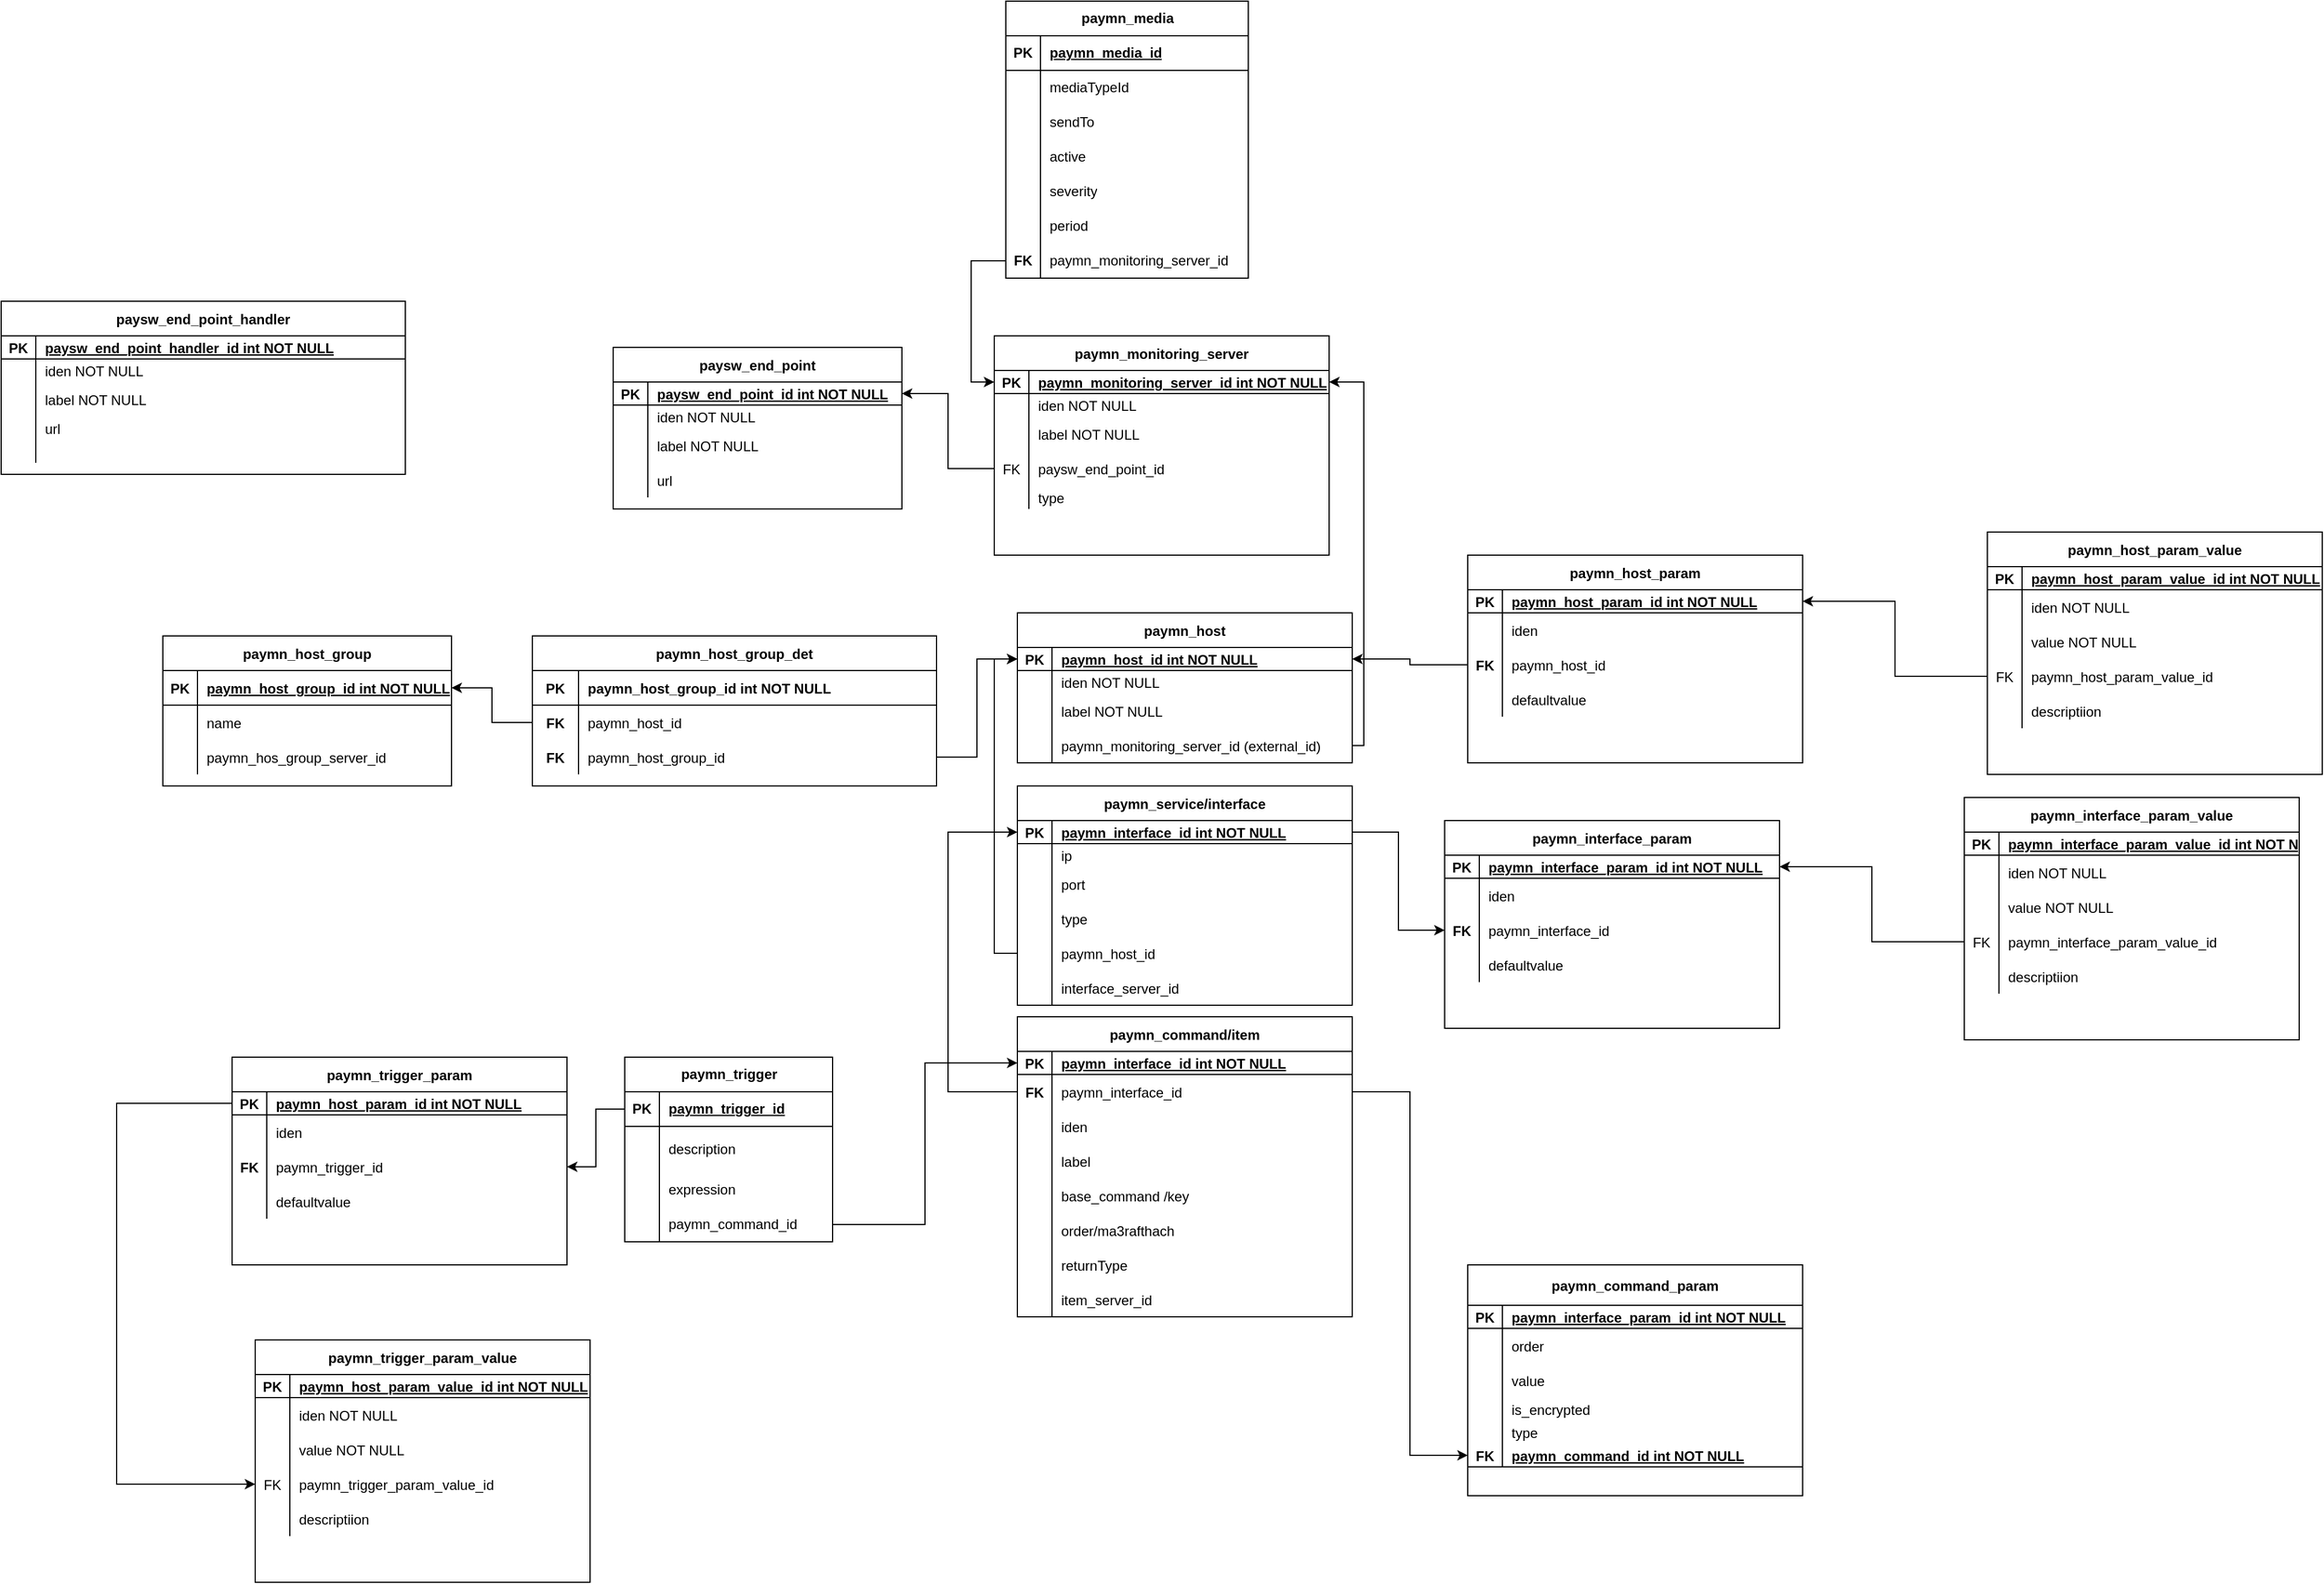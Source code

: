 <mxfile version="21.5.2" type="device">
  <diagram id="R2lEEEUBdFMjLlhIrx00" name="Page-1">
    <mxGraphModel dx="3195" dy="2084" grid="1" gridSize="10" guides="1" tooltips="1" connect="1" arrows="1" fold="1" page="1" pageScale="1" pageWidth="850" pageHeight="1100" math="0" shadow="0" extFonts="Permanent Marker^https://fonts.googleapis.com/css?family=Permanent+Marker">
      <root>
        <mxCell id="0" />
        <mxCell id="1" parent="0" />
        <mxCell id="C-vyLk0tnHw3VtMMgP7b-2" value="paymn_host_group_det" style="shape=table;startSize=30;container=1;collapsible=1;childLayout=tableLayout;fixedRows=1;rowLines=0;fontStyle=1;align=center;resizeLast=1;" parent="1" vertex="1">
          <mxGeometry x="60" y="160" width="350" height="130" as="geometry" />
        </mxCell>
        <mxCell id="C-vyLk0tnHw3VtMMgP7b-3" value="" style="shape=partialRectangle;collapsible=0;dropTarget=0;pointerEvents=0;fillColor=none;points=[[0,0.5],[1,0.5]];portConstraint=eastwest;top=0;left=0;right=0;bottom=1;" parent="C-vyLk0tnHw3VtMMgP7b-2" vertex="1">
          <mxGeometry y="30" width="350" height="30" as="geometry" />
        </mxCell>
        <mxCell id="C-vyLk0tnHw3VtMMgP7b-4" value="PK" style="shape=partialRectangle;overflow=hidden;connectable=0;fillColor=none;top=0;left=0;bottom=0;right=0;fontStyle=1;" parent="C-vyLk0tnHw3VtMMgP7b-3" vertex="1">
          <mxGeometry width="40" height="30" as="geometry">
            <mxRectangle width="40" height="30" as="alternateBounds" />
          </mxGeometry>
        </mxCell>
        <mxCell id="C-vyLk0tnHw3VtMMgP7b-5" value="paymn_host_group_id int NOT NULL " style="shape=partialRectangle;overflow=hidden;connectable=0;fillColor=none;top=0;left=0;bottom=0;right=0;align=left;spacingLeft=6;fontStyle=1;" parent="C-vyLk0tnHw3VtMMgP7b-3" vertex="1">
          <mxGeometry x="40" width="310" height="30" as="geometry">
            <mxRectangle width="310" height="30" as="alternateBounds" />
          </mxGeometry>
        </mxCell>
        <mxCell id="C-vyLk0tnHw3VtMMgP7b-9" value="" style="shape=partialRectangle;collapsible=0;dropTarget=0;pointerEvents=0;fillColor=none;points=[[0,0.5],[1,0.5]];portConstraint=eastwest;top=0;left=0;right=0;bottom=0;" parent="C-vyLk0tnHw3VtMMgP7b-2" vertex="1">
          <mxGeometry y="60" width="350" height="30" as="geometry" />
        </mxCell>
        <mxCell id="C-vyLk0tnHw3VtMMgP7b-10" value="FK" style="shape=partialRectangle;overflow=hidden;connectable=0;fillColor=none;top=0;left=0;bottom=0;right=0;fontStyle=1" parent="C-vyLk0tnHw3VtMMgP7b-9" vertex="1">
          <mxGeometry width="40" height="30" as="geometry">
            <mxRectangle width="40" height="30" as="alternateBounds" />
          </mxGeometry>
        </mxCell>
        <mxCell id="C-vyLk0tnHw3VtMMgP7b-11" value="paymn_host_id" style="shape=partialRectangle;overflow=hidden;connectable=0;fillColor=none;top=0;left=0;bottom=0;right=0;align=left;spacingLeft=6;" parent="C-vyLk0tnHw3VtMMgP7b-9" vertex="1">
          <mxGeometry x="40" width="310" height="30" as="geometry">
            <mxRectangle width="310" height="30" as="alternateBounds" />
          </mxGeometry>
        </mxCell>
        <mxCell id="FQuUgqwogucdhZghiNiC-45" value="" style="shape=partialRectangle;collapsible=0;dropTarget=0;pointerEvents=0;fillColor=none;points=[[0,0.5],[1,0.5]];portConstraint=eastwest;top=0;left=0;right=0;bottom=0;" parent="C-vyLk0tnHw3VtMMgP7b-2" vertex="1">
          <mxGeometry y="90" width="350" height="30" as="geometry" />
        </mxCell>
        <mxCell id="FQuUgqwogucdhZghiNiC-46" value="FK" style="shape=partialRectangle;overflow=hidden;connectable=0;fillColor=none;top=0;left=0;bottom=0;right=0;fontStyle=1" parent="FQuUgqwogucdhZghiNiC-45" vertex="1">
          <mxGeometry width="40" height="30" as="geometry">
            <mxRectangle width="40" height="30" as="alternateBounds" />
          </mxGeometry>
        </mxCell>
        <mxCell id="FQuUgqwogucdhZghiNiC-47" value="paymn_host_group_id" style="shape=partialRectangle;overflow=hidden;connectable=0;fillColor=none;top=0;left=0;bottom=0;right=0;align=left;spacingLeft=6;" parent="FQuUgqwogucdhZghiNiC-45" vertex="1">
          <mxGeometry x="40" width="310" height="30" as="geometry">
            <mxRectangle width="310" height="30" as="alternateBounds" />
          </mxGeometry>
        </mxCell>
        <mxCell id="C-vyLk0tnHw3VtMMgP7b-13" value="paymn_host_group" style="shape=table;startSize=30;container=1;collapsible=1;childLayout=tableLayout;fixedRows=1;rowLines=0;fontStyle=1;align=center;resizeLast=1;" parent="1" vertex="1">
          <mxGeometry x="-260" y="160" width="250" height="130.0" as="geometry" />
        </mxCell>
        <mxCell id="C-vyLk0tnHw3VtMMgP7b-14" value="" style="shape=partialRectangle;collapsible=0;dropTarget=0;pointerEvents=0;fillColor=none;points=[[0,0.5],[1,0.5]];portConstraint=eastwest;top=0;left=0;right=0;bottom=1;" parent="C-vyLk0tnHw3VtMMgP7b-13" vertex="1">
          <mxGeometry y="30" width="250" height="30" as="geometry" />
        </mxCell>
        <mxCell id="C-vyLk0tnHw3VtMMgP7b-15" value="PK" style="shape=partialRectangle;overflow=hidden;connectable=0;fillColor=none;top=0;left=0;bottom=0;right=0;fontStyle=1;" parent="C-vyLk0tnHw3VtMMgP7b-14" vertex="1">
          <mxGeometry width="30" height="30" as="geometry">
            <mxRectangle width="30" height="30" as="alternateBounds" />
          </mxGeometry>
        </mxCell>
        <mxCell id="C-vyLk0tnHw3VtMMgP7b-16" value="paymn_host_group_id int NOT NULL " style="shape=partialRectangle;overflow=hidden;connectable=0;fillColor=none;top=0;left=0;bottom=0;right=0;align=left;spacingLeft=6;fontStyle=5;" parent="C-vyLk0tnHw3VtMMgP7b-14" vertex="1">
          <mxGeometry x="30" width="220" height="30" as="geometry">
            <mxRectangle width="220" height="30" as="alternateBounds" />
          </mxGeometry>
        </mxCell>
        <mxCell id="C-vyLk0tnHw3VtMMgP7b-20" value="" style="shape=partialRectangle;collapsible=0;dropTarget=0;pointerEvents=0;fillColor=none;points=[[0,0.5],[1,0.5]];portConstraint=eastwest;top=0;left=0;right=0;bottom=0;" parent="C-vyLk0tnHw3VtMMgP7b-13" vertex="1">
          <mxGeometry y="60" width="250" height="30" as="geometry" />
        </mxCell>
        <mxCell id="C-vyLk0tnHw3VtMMgP7b-21" value="" style="shape=partialRectangle;overflow=hidden;connectable=0;fillColor=none;top=0;left=0;bottom=0;right=0;" parent="C-vyLk0tnHw3VtMMgP7b-20" vertex="1">
          <mxGeometry width="30" height="30" as="geometry">
            <mxRectangle width="30" height="30" as="alternateBounds" />
          </mxGeometry>
        </mxCell>
        <mxCell id="C-vyLk0tnHw3VtMMgP7b-22" value="name" style="shape=partialRectangle;overflow=hidden;connectable=0;fillColor=none;top=0;left=0;bottom=0;right=0;align=left;spacingLeft=6;" parent="C-vyLk0tnHw3VtMMgP7b-20" vertex="1">
          <mxGeometry x="30" width="220" height="30" as="geometry">
            <mxRectangle width="220" height="30" as="alternateBounds" />
          </mxGeometry>
        </mxCell>
        <mxCell id="FQuUgqwogucdhZghiNiC-34" value="" style="shape=partialRectangle;collapsible=0;dropTarget=0;pointerEvents=0;fillColor=none;points=[[0,0.5],[1,0.5]];portConstraint=eastwest;top=0;left=0;right=0;bottom=0;" parent="C-vyLk0tnHw3VtMMgP7b-13" vertex="1">
          <mxGeometry y="90" width="250" height="30" as="geometry" />
        </mxCell>
        <mxCell id="FQuUgqwogucdhZghiNiC-35" value="" style="shape=partialRectangle;overflow=hidden;connectable=0;fillColor=none;top=0;left=0;bottom=0;right=0;" parent="FQuUgqwogucdhZghiNiC-34" vertex="1">
          <mxGeometry width="30" height="30" as="geometry">
            <mxRectangle width="30" height="30" as="alternateBounds" />
          </mxGeometry>
        </mxCell>
        <mxCell id="FQuUgqwogucdhZghiNiC-36" value="paymn_hos_group_server_id" style="shape=partialRectangle;overflow=hidden;connectable=0;fillColor=none;top=0;left=0;bottom=0;right=0;align=left;spacingLeft=6;" parent="FQuUgqwogucdhZghiNiC-34" vertex="1">
          <mxGeometry x="30" width="220" height="30" as="geometry">
            <mxRectangle width="220" height="30" as="alternateBounds" />
          </mxGeometry>
        </mxCell>
        <mxCell id="C-vyLk0tnHw3VtMMgP7b-23" value="paymn_host" style="shape=table;startSize=30;container=1;collapsible=1;childLayout=tableLayout;fixedRows=1;rowLines=0;fontStyle=1;align=center;resizeLast=1;" parent="1" vertex="1">
          <mxGeometry x="480" y="140" width="290" height="130" as="geometry" />
        </mxCell>
        <mxCell id="C-vyLk0tnHw3VtMMgP7b-24" value="" style="shape=partialRectangle;collapsible=0;dropTarget=0;pointerEvents=0;fillColor=none;points=[[0,0.5],[1,0.5]];portConstraint=eastwest;top=0;left=0;right=0;bottom=1;" parent="C-vyLk0tnHw3VtMMgP7b-23" vertex="1">
          <mxGeometry y="30" width="290" height="20" as="geometry" />
        </mxCell>
        <mxCell id="C-vyLk0tnHw3VtMMgP7b-25" value="PK" style="shape=partialRectangle;overflow=hidden;connectable=0;fillColor=none;top=0;left=0;bottom=0;right=0;fontStyle=1;" parent="C-vyLk0tnHw3VtMMgP7b-24" vertex="1">
          <mxGeometry width="30" height="20" as="geometry">
            <mxRectangle width="30" height="20" as="alternateBounds" />
          </mxGeometry>
        </mxCell>
        <mxCell id="C-vyLk0tnHw3VtMMgP7b-26" value="paymn_host_id int NOT NULL " style="shape=partialRectangle;overflow=hidden;connectable=0;fillColor=none;top=0;left=0;bottom=0;right=0;align=left;spacingLeft=6;fontStyle=5;" parent="C-vyLk0tnHw3VtMMgP7b-24" vertex="1">
          <mxGeometry x="30" width="260" height="20" as="geometry">
            <mxRectangle width="260" height="20" as="alternateBounds" />
          </mxGeometry>
        </mxCell>
        <mxCell id="tr9QD0HW_QKVS4DK9A17-1" value="" style="shape=partialRectangle;collapsible=0;dropTarget=0;pointerEvents=0;fillColor=none;points=[[0,0.5],[1,0.5]];portConstraint=eastwest;top=0;left=0;right=0;bottom=0;" parent="C-vyLk0tnHw3VtMMgP7b-23" vertex="1">
          <mxGeometry y="50" width="290" height="20" as="geometry" />
        </mxCell>
        <mxCell id="tr9QD0HW_QKVS4DK9A17-2" value="" style="shape=partialRectangle;overflow=hidden;connectable=0;fillColor=none;top=0;left=0;bottom=0;right=0;" parent="tr9QD0HW_QKVS4DK9A17-1" vertex="1">
          <mxGeometry width="30" height="20" as="geometry">
            <mxRectangle width="30" height="20" as="alternateBounds" />
          </mxGeometry>
        </mxCell>
        <mxCell id="tr9QD0HW_QKVS4DK9A17-3" value="iden NOT NULL" style="shape=partialRectangle;overflow=hidden;connectable=0;fillColor=none;top=0;left=0;bottom=0;right=0;align=left;spacingLeft=6;" parent="tr9QD0HW_QKVS4DK9A17-1" vertex="1">
          <mxGeometry x="30" width="260" height="20" as="geometry">
            <mxRectangle width="260" height="20" as="alternateBounds" />
          </mxGeometry>
        </mxCell>
        <mxCell id="tr9QD0HW_QKVS4DK9A17-4" value="" style="shape=partialRectangle;collapsible=0;dropTarget=0;pointerEvents=0;fillColor=none;points=[[0,0.5],[1,0.5]];portConstraint=eastwest;top=0;left=0;right=0;bottom=0;" parent="C-vyLk0tnHw3VtMMgP7b-23" vertex="1">
          <mxGeometry y="70" width="290" height="30" as="geometry" />
        </mxCell>
        <mxCell id="tr9QD0HW_QKVS4DK9A17-5" value="" style="shape=partialRectangle;overflow=hidden;connectable=0;fillColor=none;top=0;left=0;bottom=0;right=0;" parent="tr9QD0HW_QKVS4DK9A17-4" vertex="1">
          <mxGeometry width="30" height="30" as="geometry">
            <mxRectangle width="30" height="30" as="alternateBounds" />
          </mxGeometry>
        </mxCell>
        <mxCell id="tr9QD0HW_QKVS4DK9A17-6" value="label NOT NULL" style="shape=partialRectangle;overflow=hidden;connectable=0;fillColor=none;top=0;left=0;bottom=0;right=0;align=left;spacingLeft=6;" parent="tr9QD0HW_QKVS4DK9A17-4" vertex="1">
          <mxGeometry x="30" width="260" height="30" as="geometry">
            <mxRectangle width="260" height="30" as="alternateBounds" />
          </mxGeometry>
        </mxCell>
        <mxCell id="tr9QD0HW_QKVS4DK9A17-129" value="" style="shape=partialRectangle;collapsible=0;dropTarget=0;pointerEvents=0;fillColor=none;points=[[0,0.5],[1,0.5]];portConstraint=eastwest;top=0;left=0;right=0;bottom=0;" parent="C-vyLk0tnHw3VtMMgP7b-23" vertex="1">
          <mxGeometry y="100" width="290" height="30" as="geometry" />
        </mxCell>
        <mxCell id="tr9QD0HW_QKVS4DK9A17-130" value="" style="shape=partialRectangle;overflow=hidden;connectable=0;fillColor=none;top=0;left=0;bottom=0;right=0;" parent="tr9QD0HW_QKVS4DK9A17-129" vertex="1">
          <mxGeometry width="30" height="30" as="geometry">
            <mxRectangle width="30" height="30" as="alternateBounds" />
          </mxGeometry>
        </mxCell>
        <mxCell id="tr9QD0HW_QKVS4DK9A17-131" value="paymn_monitoring_server_id (external_id)" style="shape=partialRectangle;overflow=hidden;connectable=0;fillColor=none;top=0;left=0;bottom=0;right=0;align=left;spacingLeft=6;" parent="tr9QD0HW_QKVS4DK9A17-129" vertex="1">
          <mxGeometry x="30" width="260" height="30" as="geometry">
            <mxRectangle width="260" height="30" as="alternateBounds" />
          </mxGeometry>
        </mxCell>
        <mxCell id="tr9QD0HW_QKVS4DK9A17-10" value="paymn_command_param" style="shape=table;startSize=35;container=1;collapsible=1;childLayout=tableLayout;fixedRows=1;rowLines=0;fontStyle=1;align=center;resizeLast=1;" parent="1" vertex="1">
          <mxGeometry x="870" y="705" width="290" height="200" as="geometry" />
        </mxCell>
        <mxCell id="tr9QD0HW_QKVS4DK9A17-11" value="" style="shape=partialRectangle;collapsible=0;dropTarget=0;pointerEvents=0;fillColor=none;points=[[0,0.5],[1,0.5]];portConstraint=eastwest;top=0;left=0;right=0;bottom=1;" parent="tr9QD0HW_QKVS4DK9A17-10" vertex="1">
          <mxGeometry y="35" width="290" height="20" as="geometry" />
        </mxCell>
        <mxCell id="tr9QD0HW_QKVS4DK9A17-12" value="PK" style="shape=partialRectangle;overflow=hidden;connectable=0;fillColor=none;top=0;left=0;bottom=0;right=0;fontStyle=1;" parent="tr9QD0HW_QKVS4DK9A17-11" vertex="1">
          <mxGeometry width="30" height="20" as="geometry">
            <mxRectangle width="30" height="20" as="alternateBounds" />
          </mxGeometry>
        </mxCell>
        <mxCell id="tr9QD0HW_QKVS4DK9A17-13" value="paymn_interface_param_id int NOT NULL " style="shape=partialRectangle;overflow=hidden;connectable=0;fillColor=none;top=0;left=0;bottom=0;right=0;align=left;spacingLeft=6;fontStyle=5;" parent="tr9QD0HW_QKVS4DK9A17-11" vertex="1">
          <mxGeometry x="30" width="260" height="20" as="geometry">
            <mxRectangle width="260" height="20" as="alternateBounds" />
          </mxGeometry>
        </mxCell>
        <mxCell id="tr9QD0HW_QKVS4DK9A17-17" value="" style="shape=partialRectangle;collapsible=0;dropTarget=0;pointerEvents=0;fillColor=none;points=[[0,0.5],[1,0.5]];portConstraint=eastwest;top=0;left=0;right=0;bottom=0;" parent="tr9QD0HW_QKVS4DK9A17-10" vertex="1">
          <mxGeometry y="55" width="290" height="30" as="geometry" />
        </mxCell>
        <mxCell id="tr9QD0HW_QKVS4DK9A17-18" value="" style="shape=partialRectangle;overflow=hidden;connectable=0;fillColor=none;top=0;left=0;bottom=0;right=0;" parent="tr9QD0HW_QKVS4DK9A17-17" vertex="1">
          <mxGeometry width="30" height="30" as="geometry">
            <mxRectangle width="30" height="30" as="alternateBounds" />
          </mxGeometry>
        </mxCell>
        <mxCell id="tr9QD0HW_QKVS4DK9A17-19" value="order" style="shape=partialRectangle;overflow=hidden;connectable=0;fillColor=none;top=0;left=0;bottom=0;right=0;align=left;spacingLeft=6;" parent="tr9QD0HW_QKVS4DK9A17-17" vertex="1">
          <mxGeometry x="30" width="260" height="30" as="geometry">
            <mxRectangle width="260" height="30" as="alternateBounds" />
          </mxGeometry>
        </mxCell>
        <mxCell id="tr9QD0HW_QKVS4DK9A17-20" value="" style="shape=partialRectangle;collapsible=0;dropTarget=0;pointerEvents=0;fillColor=none;points=[[0,0.5],[1,0.5]];portConstraint=eastwest;top=0;left=0;right=0;bottom=0;" parent="tr9QD0HW_QKVS4DK9A17-10" vertex="1">
          <mxGeometry y="85" width="290" height="30" as="geometry" />
        </mxCell>
        <mxCell id="tr9QD0HW_QKVS4DK9A17-21" value="" style="shape=partialRectangle;overflow=hidden;connectable=0;fillColor=none;top=0;left=0;bottom=0;right=0;" parent="tr9QD0HW_QKVS4DK9A17-20" vertex="1">
          <mxGeometry width="30" height="30" as="geometry">
            <mxRectangle width="30" height="30" as="alternateBounds" />
          </mxGeometry>
        </mxCell>
        <mxCell id="tr9QD0HW_QKVS4DK9A17-22" value="value" style="shape=partialRectangle;overflow=hidden;connectable=0;fillColor=none;top=0;left=0;bottom=0;right=0;align=left;spacingLeft=6;" parent="tr9QD0HW_QKVS4DK9A17-20" vertex="1">
          <mxGeometry x="30" width="260" height="30" as="geometry">
            <mxRectangle width="260" height="30" as="alternateBounds" />
          </mxGeometry>
        </mxCell>
        <mxCell id="tr9QD0HW_QKVS4DK9A17-23" value="" style="shape=partialRectangle;collapsible=0;dropTarget=0;pointerEvents=0;fillColor=none;points=[[0,0.5],[1,0.5]];portConstraint=eastwest;top=0;left=0;right=0;bottom=0;" parent="tr9QD0HW_QKVS4DK9A17-10" vertex="1">
          <mxGeometry y="115" width="290" height="20" as="geometry" />
        </mxCell>
        <mxCell id="tr9QD0HW_QKVS4DK9A17-24" value="" style="shape=partialRectangle;overflow=hidden;connectable=0;fillColor=none;top=0;left=0;bottom=0;right=0;" parent="tr9QD0HW_QKVS4DK9A17-23" vertex="1">
          <mxGeometry width="30" height="20" as="geometry">
            <mxRectangle width="30" height="20" as="alternateBounds" />
          </mxGeometry>
        </mxCell>
        <mxCell id="tr9QD0HW_QKVS4DK9A17-25" value="is_encrypted" style="shape=partialRectangle;overflow=hidden;connectable=0;fillColor=none;top=0;left=0;bottom=0;right=0;align=left;spacingLeft=6;" parent="tr9QD0HW_QKVS4DK9A17-23" vertex="1">
          <mxGeometry x="30" width="260" height="20" as="geometry">
            <mxRectangle width="260" height="20" as="alternateBounds" />
          </mxGeometry>
        </mxCell>
        <mxCell id="tr9QD0HW_QKVS4DK9A17-184" value="" style="shape=partialRectangle;collapsible=0;dropTarget=0;pointerEvents=0;fillColor=none;points=[[0,0.5],[1,0.5]];portConstraint=eastwest;top=0;left=0;right=0;bottom=0;" parent="tr9QD0HW_QKVS4DK9A17-10" vertex="1">
          <mxGeometry y="135" width="290" height="20" as="geometry" />
        </mxCell>
        <mxCell id="tr9QD0HW_QKVS4DK9A17-185" value="" style="shape=partialRectangle;overflow=hidden;connectable=0;fillColor=none;top=0;left=0;bottom=0;right=0;" parent="tr9QD0HW_QKVS4DK9A17-184" vertex="1">
          <mxGeometry width="30" height="20" as="geometry">
            <mxRectangle width="30" height="20" as="alternateBounds" />
          </mxGeometry>
        </mxCell>
        <mxCell id="tr9QD0HW_QKVS4DK9A17-186" value="type" style="shape=partialRectangle;overflow=hidden;connectable=0;fillColor=none;top=0;left=0;bottom=0;right=0;align=left;spacingLeft=6;" parent="tr9QD0HW_QKVS4DK9A17-184" vertex="1">
          <mxGeometry x="30" width="260" height="20" as="geometry">
            <mxRectangle width="260" height="20" as="alternateBounds" />
          </mxGeometry>
        </mxCell>
        <mxCell id="tr9QD0HW_QKVS4DK9A17-187" value="" style="shape=partialRectangle;collapsible=0;dropTarget=0;pointerEvents=0;fillColor=none;points=[[0,0.5],[1,0.5]];portConstraint=eastwest;top=0;left=0;right=0;bottom=1;" parent="tr9QD0HW_QKVS4DK9A17-10" vertex="1">
          <mxGeometry y="155" width="290" height="20" as="geometry" />
        </mxCell>
        <mxCell id="tr9QD0HW_QKVS4DK9A17-188" value="FK" style="shape=partialRectangle;overflow=hidden;connectable=0;fillColor=none;top=0;left=0;bottom=0;right=0;fontStyle=1;" parent="tr9QD0HW_QKVS4DK9A17-187" vertex="1">
          <mxGeometry width="30" height="20" as="geometry">
            <mxRectangle width="30" height="20" as="alternateBounds" />
          </mxGeometry>
        </mxCell>
        <mxCell id="tr9QD0HW_QKVS4DK9A17-189" value="paymn_command_id int NOT NULL " style="shape=partialRectangle;overflow=hidden;connectable=0;fillColor=none;top=0;left=0;bottom=0;right=0;align=left;spacingLeft=6;fontStyle=5;" parent="tr9QD0HW_QKVS4DK9A17-187" vertex="1">
          <mxGeometry x="30" width="260" height="20" as="geometry">
            <mxRectangle width="260" height="20" as="alternateBounds" />
          </mxGeometry>
        </mxCell>
        <mxCell id="tr9QD0HW_QKVS4DK9A17-27" value="paysw_end_point" style="shape=table;startSize=30;container=1;collapsible=1;childLayout=tableLayout;fixedRows=1;rowLines=0;fontStyle=1;align=center;resizeLast=1;" parent="1" vertex="1">
          <mxGeometry x="130" y="-90" width="250" height="140" as="geometry" />
        </mxCell>
        <mxCell id="tr9QD0HW_QKVS4DK9A17-28" value="" style="shape=partialRectangle;collapsible=0;dropTarget=0;pointerEvents=0;fillColor=none;points=[[0,0.5],[1,0.5]];portConstraint=eastwest;top=0;left=0;right=0;bottom=1;" parent="tr9QD0HW_QKVS4DK9A17-27" vertex="1">
          <mxGeometry y="30" width="250" height="20" as="geometry" />
        </mxCell>
        <mxCell id="tr9QD0HW_QKVS4DK9A17-29" value="PK" style="shape=partialRectangle;overflow=hidden;connectable=0;fillColor=none;top=0;left=0;bottom=0;right=0;fontStyle=1;" parent="tr9QD0HW_QKVS4DK9A17-28" vertex="1">
          <mxGeometry width="30" height="20" as="geometry">
            <mxRectangle width="30" height="20" as="alternateBounds" />
          </mxGeometry>
        </mxCell>
        <mxCell id="tr9QD0HW_QKVS4DK9A17-30" value="paysw_end_point_id int NOT NULL " style="shape=partialRectangle;overflow=hidden;connectable=0;fillColor=none;top=0;left=0;bottom=0;right=0;align=left;spacingLeft=6;fontStyle=5;" parent="tr9QD0HW_QKVS4DK9A17-28" vertex="1">
          <mxGeometry x="30" width="220" height="20" as="geometry">
            <mxRectangle width="220" height="20" as="alternateBounds" />
          </mxGeometry>
        </mxCell>
        <mxCell id="tr9QD0HW_QKVS4DK9A17-31" value="" style="shape=partialRectangle;collapsible=0;dropTarget=0;pointerEvents=0;fillColor=none;points=[[0,0.5],[1,0.5]];portConstraint=eastwest;top=0;left=0;right=0;bottom=0;" parent="tr9QD0HW_QKVS4DK9A17-27" vertex="1">
          <mxGeometry y="50" width="250" height="20" as="geometry" />
        </mxCell>
        <mxCell id="tr9QD0HW_QKVS4DK9A17-32" value="" style="shape=partialRectangle;overflow=hidden;connectable=0;fillColor=none;top=0;left=0;bottom=0;right=0;" parent="tr9QD0HW_QKVS4DK9A17-31" vertex="1">
          <mxGeometry width="30" height="20" as="geometry">
            <mxRectangle width="30" height="20" as="alternateBounds" />
          </mxGeometry>
        </mxCell>
        <mxCell id="tr9QD0HW_QKVS4DK9A17-33" value="iden NOT NULL" style="shape=partialRectangle;overflow=hidden;connectable=0;fillColor=none;top=0;left=0;bottom=0;right=0;align=left;spacingLeft=6;" parent="tr9QD0HW_QKVS4DK9A17-31" vertex="1">
          <mxGeometry x="30" width="220" height="20" as="geometry">
            <mxRectangle width="220" height="20" as="alternateBounds" />
          </mxGeometry>
        </mxCell>
        <mxCell id="tr9QD0HW_QKVS4DK9A17-34" value="" style="shape=partialRectangle;collapsible=0;dropTarget=0;pointerEvents=0;fillColor=none;points=[[0,0.5],[1,0.5]];portConstraint=eastwest;top=0;left=0;right=0;bottom=0;" parent="tr9QD0HW_QKVS4DK9A17-27" vertex="1">
          <mxGeometry y="70" width="250" height="30" as="geometry" />
        </mxCell>
        <mxCell id="tr9QD0HW_QKVS4DK9A17-35" value="" style="shape=partialRectangle;overflow=hidden;connectable=0;fillColor=none;top=0;left=0;bottom=0;right=0;" parent="tr9QD0HW_QKVS4DK9A17-34" vertex="1">
          <mxGeometry width="30" height="30" as="geometry">
            <mxRectangle width="30" height="30" as="alternateBounds" />
          </mxGeometry>
        </mxCell>
        <mxCell id="tr9QD0HW_QKVS4DK9A17-36" value="label NOT NULL" style="shape=partialRectangle;overflow=hidden;connectable=0;fillColor=none;top=0;left=0;bottom=0;right=0;align=left;spacingLeft=6;" parent="tr9QD0HW_QKVS4DK9A17-34" vertex="1">
          <mxGeometry x="30" width="220" height="30" as="geometry">
            <mxRectangle width="220" height="30" as="alternateBounds" />
          </mxGeometry>
        </mxCell>
        <mxCell id="DjT5_OvzSEPe0n9fySMP-1" value="" style="shape=partialRectangle;collapsible=0;dropTarget=0;pointerEvents=0;fillColor=none;points=[[0,0.5],[1,0.5]];portConstraint=eastwest;top=0;left=0;right=0;bottom=0;" parent="tr9QD0HW_QKVS4DK9A17-27" vertex="1">
          <mxGeometry y="100" width="250" height="30" as="geometry" />
        </mxCell>
        <mxCell id="DjT5_OvzSEPe0n9fySMP-2" value="" style="shape=partialRectangle;overflow=hidden;connectable=0;fillColor=none;top=0;left=0;bottom=0;right=0;" parent="DjT5_OvzSEPe0n9fySMP-1" vertex="1">
          <mxGeometry width="30" height="30" as="geometry">
            <mxRectangle width="30" height="30" as="alternateBounds" />
          </mxGeometry>
        </mxCell>
        <mxCell id="DjT5_OvzSEPe0n9fySMP-3" value="url" style="shape=partialRectangle;overflow=hidden;connectable=0;fillColor=none;top=0;left=0;bottom=0;right=0;align=left;spacingLeft=6;" parent="DjT5_OvzSEPe0n9fySMP-1" vertex="1">
          <mxGeometry x="30" width="220" height="30" as="geometry">
            <mxRectangle width="220" height="30" as="alternateBounds" />
          </mxGeometry>
        </mxCell>
        <mxCell id="tr9QD0HW_QKVS4DK9A17-43" value="paysw_end_point_handler" style="shape=table;startSize=30;container=1;collapsible=1;childLayout=tableLayout;fixedRows=1;rowLines=0;fontStyle=1;align=center;resizeLast=1;" parent="1" vertex="1">
          <mxGeometry x="-400" y="-130" width="350" height="150" as="geometry" />
        </mxCell>
        <mxCell id="tr9QD0HW_QKVS4DK9A17-44" value="" style="shape=partialRectangle;collapsible=0;dropTarget=0;pointerEvents=0;fillColor=none;points=[[0,0.5],[1,0.5]];portConstraint=eastwest;top=0;left=0;right=0;bottom=1;" parent="tr9QD0HW_QKVS4DK9A17-43" vertex="1">
          <mxGeometry y="30" width="350" height="20" as="geometry" />
        </mxCell>
        <mxCell id="tr9QD0HW_QKVS4DK9A17-45" value="PK" style="shape=partialRectangle;overflow=hidden;connectable=0;fillColor=none;top=0;left=0;bottom=0;right=0;fontStyle=1;" parent="tr9QD0HW_QKVS4DK9A17-44" vertex="1">
          <mxGeometry width="30" height="20" as="geometry">
            <mxRectangle width="30" height="20" as="alternateBounds" />
          </mxGeometry>
        </mxCell>
        <mxCell id="tr9QD0HW_QKVS4DK9A17-46" value="paysw_end_point_handler_id int NOT NULL " style="shape=partialRectangle;overflow=hidden;connectable=0;fillColor=none;top=0;left=0;bottom=0;right=0;align=left;spacingLeft=6;fontStyle=5;" parent="tr9QD0HW_QKVS4DK9A17-44" vertex="1">
          <mxGeometry x="30" width="320" height="20" as="geometry">
            <mxRectangle width="320" height="20" as="alternateBounds" />
          </mxGeometry>
        </mxCell>
        <mxCell id="tr9QD0HW_QKVS4DK9A17-47" value="" style="shape=partialRectangle;collapsible=0;dropTarget=0;pointerEvents=0;fillColor=none;points=[[0,0.5],[1,0.5]];portConstraint=eastwest;top=0;left=0;right=0;bottom=0;" parent="tr9QD0HW_QKVS4DK9A17-43" vertex="1">
          <mxGeometry y="50" width="350" height="20" as="geometry" />
        </mxCell>
        <mxCell id="tr9QD0HW_QKVS4DK9A17-48" value="" style="shape=partialRectangle;overflow=hidden;connectable=0;fillColor=none;top=0;left=0;bottom=0;right=0;" parent="tr9QD0HW_QKVS4DK9A17-47" vertex="1">
          <mxGeometry width="30" height="20" as="geometry">
            <mxRectangle width="30" height="20" as="alternateBounds" />
          </mxGeometry>
        </mxCell>
        <mxCell id="tr9QD0HW_QKVS4DK9A17-49" value="iden NOT NULL" style="shape=partialRectangle;overflow=hidden;connectable=0;fillColor=none;top=0;left=0;bottom=0;right=0;align=left;spacingLeft=6;" parent="tr9QD0HW_QKVS4DK9A17-47" vertex="1">
          <mxGeometry x="30" width="320" height="20" as="geometry">
            <mxRectangle width="320" height="20" as="alternateBounds" />
          </mxGeometry>
        </mxCell>
        <mxCell id="tr9QD0HW_QKVS4DK9A17-50" value="" style="shape=partialRectangle;collapsible=0;dropTarget=0;pointerEvents=0;fillColor=none;points=[[0,0.5],[1,0.5]];portConstraint=eastwest;top=0;left=0;right=0;bottom=0;" parent="tr9QD0HW_QKVS4DK9A17-43" vertex="1">
          <mxGeometry y="70" width="350" height="30" as="geometry" />
        </mxCell>
        <mxCell id="tr9QD0HW_QKVS4DK9A17-51" value="" style="shape=partialRectangle;overflow=hidden;connectable=0;fillColor=none;top=0;left=0;bottom=0;right=0;" parent="tr9QD0HW_QKVS4DK9A17-50" vertex="1">
          <mxGeometry width="30" height="30" as="geometry">
            <mxRectangle width="30" height="30" as="alternateBounds" />
          </mxGeometry>
        </mxCell>
        <mxCell id="tr9QD0HW_QKVS4DK9A17-52" value="label NOT NULL" style="shape=partialRectangle;overflow=hidden;connectable=0;fillColor=none;top=0;left=0;bottom=0;right=0;align=left;spacingLeft=6;" parent="tr9QD0HW_QKVS4DK9A17-50" vertex="1">
          <mxGeometry x="30" width="320" height="30" as="geometry">
            <mxRectangle width="320" height="30" as="alternateBounds" />
          </mxGeometry>
        </mxCell>
        <mxCell id="tr9QD0HW_QKVS4DK9A17-53" value="" style="shape=partialRectangle;collapsible=0;dropTarget=0;pointerEvents=0;fillColor=none;points=[[0,0.5],[1,0.5]];portConstraint=eastwest;top=0;left=0;right=0;bottom=0;" parent="tr9QD0HW_QKVS4DK9A17-43" vertex="1">
          <mxGeometry y="100" width="350" height="20" as="geometry" />
        </mxCell>
        <mxCell id="tr9QD0HW_QKVS4DK9A17-54" value="" style="shape=partialRectangle;overflow=hidden;connectable=0;fillColor=none;top=0;left=0;bottom=0;right=0;" parent="tr9QD0HW_QKVS4DK9A17-53" vertex="1">
          <mxGeometry width="30" height="20" as="geometry">
            <mxRectangle width="30" height="20" as="alternateBounds" />
          </mxGeometry>
        </mxCell>
        <mxCell id="tr9QD0HW_QKVS4DK9A17-55" value="url" style="shape=partialRectangle;overflow=hidden;connectable=0;fillColor=none;top=0;left=0;bottom=0;right=0;align=left;spacingLeft=6;" parent="tr9QD0HW_QKVS4DK9A17-53" vertex="1">
          <mxGeometry x="30" width="320" height="20" as="geometry">
            <mxRectangle width="320" height="20" as="alternateBounds" />
          </mxGeometry>
        </mxCell>
        <mxCell id="tr9QD0HW_QKVS4DK9A17-59" value="" style="shape=partialRectangle;collapsible=0;dropTarget=0;pointerEvents=0;fillColor=none;points=[[0,0.5],[1,0.5]];portConstraint=eastwest;top=0;left=0;right=0;bottom=0;" parent="tr9QD0HW_QKVS4DK9A17-43" vertex="1">
          <mxGeometry y="120" width="350" height="20" as="geometry" />
        </mxCell>
        <mxCell id="tr9QD0HW_QKVS4DK9A17-60" value="" style="shape=partialRectangle;overflow=hidden;connectable=0;fillColor=none;top=0;left=0;bottom=0;right=0;" parent="tr9QD0HW_QKVS4DK9A17-59" vertex="1">
          <mxGeometry width="30" height="20" as="geometry">
            <mxRectangle width="30" height="20" as="alternateBounds" />
          </mxGeometry>
        </mxCell>
        <mxCell id="tr9QD0HW_QKVS4DK9A17-61" value="" style="shape=partialRectangle;overflow=hidden;connectable=0;fillColor=none;top=0;left=0;bottom=0;right=0;align=left;spacingLeft=6;" parent="tr9QD0HW_QKVS4DK9A17-59" vertex="1">
          <mxGeometry x="30" width="320" height="20" as="geometry">
            <mxRectangle width="320" height="20" as="alternateBounds" />
          </mxGeometry>
        </mxCell>
        <mxCell id="tr9QD0HW_QKVS4DK9A17-63" style="edgeStyle=orthogonalEdgeStyle;rounded=0;orthogonalLoop=1;jettySize=auto;html=1;exitX=0;exitY=0.5;exitDx=0;exitDy=0;entryX=1;entryY=0.5;entryDx=0;entryDy=0;" parent="1" source="tr9QD0HW_QKVS4DK9A17-74" target="tr9QD0HW_QKVS4DK9A17-28" edge="1">
          <mxGeometry relative="1" as="geometry" />
        </mxCell>
        <mxCell id="tr9QD0HW_QKVS4DK9A17-64" value="paymn_monitoring_server" style="shape=table;startSize=30;container=1;collapsible=1;childLayout=tableLayout;fixedRows=1;rowLines=0;fontStyle=1;align=center;resizeLast=1;" parent="1" vertex="1">
          <mxGeometry x="460" y="-100" width="290" height="190" as="geometry" />
        </mxCell>
        <mxCell id="tr9QD0HW_QKVS4DK9A17-65" value="" style="shape=partialRectangle;collapsible=0;dropTarget=0;pointerEvents=0;fillColor=none;points=[[0,0.5],[1,0.5]];portConstraint=eastwest;top=0;left=0;right=0;bottom=1;" parent="tr9QD0HW_QKVS4DK9A17-64" vertex="1">
          <mxGeometry y="30" width="290" height="20" as="geometry" />
        </mxCell>
        <mxCell id="tr9QD0HW_QKVS4DK9A17-66" value="PK" style="shape=partialRectangle;overflow=hidden;connectable=0;fillColor=none;top=0;left=0;bottom=0;right=0;fontStyle=1;" parent="tr9QD0HW_QKVS4DK9A17-65" vertex="1">
          <mxGeometry width="30" height="20" as="geometry">
            <mxRectangle width="30" height="20" as="alternateBounds" />
          </mxGeometry>
        </mxCell>
        <mxCell id="tr9QD0HW_QKVS4DK9A17-67" value="paymn_monitoring_server_id int NOT NULL " style="shape=partialRectangle;overflow=hidden;connectable=0;fillColor=none;top=0;left=0;bottom=0;right=0;align=left;spacingLeft=6;fontStyle=5;" parent="tr9QD0HW_QKVS4DK9A17-65" vertex="1">
          <mxGeometry x="30" width="260" height="20" as="geometry">
            <mxRectangle width="260" height="20" as="alternateBounds" />
          </mxGeometry>
        </mxCell>
        <mxCell id="tr9QD0HW_QKVS4DK9A17-68" value="" style="shape=partialRectangle;collapsible=0;dropTarget=0;pointerEvents=0;fillColor=none;points=[[0,0.5],[1,0.5]];portConstraint=eastwest;top=0;left=0;right=0;bottom=0;" parent="tr9QD0HW_QKVS4DK9A17-64" vertex="1">
          <mxGeometry y="50" width="290" height="20" as="geometry" />
        </mxCell>
        <mxCell id="tr9QD0HW_QKVS4DK9A17-69" value="" style="shape=partialRectangle;overflow=hidden;connectable=0;fillColor=none;top=0;left=0;bottom=0;right=0;" parent="tr9QD0HW_QKVS4DK9A17-68" vertex="1">
          <mxGeometry width="30" height="20" as="geometry">
            <mxRectangle width="30" height="20" as="alternateBounds" />
          </mxGeometry>
        </mxCell>
        <mxCell id="tr9QD0HW_QKVS4DK9A17-70" value="iden NOT NULL" style="shape=partialRectangle;overflow=hidden;connectable=0;fillColor=none;top=0;left=0;bottom=0;right=0;align=left;spacingLeft=6;" parent="tr9QD0HW_QKVS4DK9A17-68" vertex="1">
          <mxGeometry x="30" width="260" height="20" as="geometry">
            <mxRectangle width="260" height="20" as="alternateBounds" />
          </mxGeometry>
        </mxCell>
        <mxCell id="tr9QD0HW_QKVS4DK9A17-71" value="" style="shape=partialRectangle;collapsible=0;dropTarget=0;pointerEvents=0;fillColor=none;points=[[0,0.5],[1,0.5]];portConstraint=eastwest;top=0;left=0;right=0;bottom=0;" parent="tr9QD0HW_QKVS4DK9A17-64" vertex="1">
          <mxGeometry y="70" width="290" height="30" as="geometry" />
        </mxCell>
        <mxCell id="tr9QD0HW_QKVS4DK9A17-72" value="" style="shape=partialRectangle;overflow=hidden;connectable=0;fillColor=none;top=0;left=0;bottom=0;right=0;" parent="tr9QD0HW_QKVS4DK9A17-71" vertex="1">
          <mxGeometry width="30" height="30" as="geometry">
            <mxRectangle width="30" height="30" as="alternateBounds" />
          </mxGeometry>
        </mxCell>
        <mxCell id="tr9QD0HW_QKVS4DK9A17-73" value="label NOT NULL" style="shape=partialRectangle;overflow=hidden;connectable=0;fillColor=none;top=0;left=0;bottom=0;right=0;align=left;spacingLeft=6;" parent="tr9QD0HW_QKVS4DK9A17-71" vertex="1">
          <mxGeometry x="30" width="260" height="30" as="geometry">
            <mxRectangle width="260" height="30" as="alternateBounds" />
          </mxGeometry>
        </mxCell>
        <mxCell id="tr9QD0HW_QKVS4DK9A17-74" value="" style="shape=partialRectangle;collapsible=0;dropTarget=0;pointerEvents=0;fillColor=none;points=[[0,0.5],[1,0.5]];portConstraint=eastwest;top=0;left=0;right=0;bottom=0;" parent="tr9QD0HW_QKVS4DK9A17-64" vertex="1">
          <mxGeometry y="100" width="290" height="30" as="geometry" />
        </mxCell>
        <mxCell id="tr9QD0HW_QKVS4DK9A17-75" value="FK" style="shape=partialRectangle;overflow=hidden;connectable=0;fillColor=none;top=0;left=0;bottom=0;right=0;" parent="tr9QD0HW_QKVS4DK9A17-74" vertex="1">
          <mxGeometry width="30" height="30" as="geometry">
            <mxRectangle width="30" height="30" as="alternateBounds" />
          </mxGeometry>
        </mxCell>
        <mxCell id="tr9QD0HW_QKVS4DK9A17-76" value="paysw_end_point_id" style="shape=partialRectangle;overflow=hidden;connectable=0;fillColor=none;top=0;left=0;bottom=0;right=0;align=left;spacingLeft=6;" parent="tr9QD0HW_QKVS4DK9A17-74" vertex="1">
          <mxGeometry x="30" width="260" height="30" as="geometry">
            <mxRectangle width="260" height="30" as="alternateBounds" />
          </mxGeometry>
        </mxCell>
        <mxCell id="tr9QD0HW_QKVS4DK9A17-77" value="" style="shape=partialRectangle;collapsible=0;dropTarget=0;pointerEvents=0;fillColor=none;points=[[0,0.5],[1,0.5]];portConstraint=eastwest;top=0;left=0;right=0;bottom=0;" parent="tr9QD0HW_QKVS4DK9A17-64" vertex="1">
          <mxGeometry y="130" width="290" height="20" as="geometry" />
        </mxCell>
        <mxCell id="tr9QD0HW_QKVS4DK9A17-78" value="" style="shape=partialRectangle;overflow=hidden;connectable=0;fillColor=none;top=0;left=0;bottom=0;right=0;" parent="tr9QD0HW_QKVS4DK9A17-77" vertex="1">
          <mxGeometry width="30" height="20" as="geometry">
            <mxRectangle width="30" height="20" as="alternateBounds" />
          </mxGeometry>
        </mxCell>
        <mxCell id="tr9QD0HW_QKVS4DK9A17-79" value="type" style="shape=partialRectangle;overflow=hidden;connectable=0;fillColor=none;top=0;left=0;bottom=0;right=0;align=left;spacingLeft=6;" parent="tr9QD0HW_QKVS4DK9A17-77" vertex="1">
          <mxGeometry x="30" width="260" height="20" as="geometry">
            <mxRectangle width="260" height="20" as="alternateBounds" />
          </mxGeometry>
        </mxCell>
        <mxCell id="tr9QD0HW_QKVS4DK9A17-83" style="edgeStyle=orthogonalEdgeStyle;rounded=0;orthogonalLoop=1;jettySize=auto;html=1;entryX=1;entryY=0.5;entryDx=0;entryDy=0;exitX=1;exitY=0.5;exitDx=0;exitDy=0;" parent="1" source="tr9QD0HW_QKVS4DK9A17-129" target="tr9QD0HW_QKVS4DK9A17-65" edge="1">
          <mxGeometry relative="1" as="geometry">
            <mxPoint x="780" y="280" as="sourcePoint" />
            <Array as="points">
              <mxPoint x="780" y="255" />
              <mxPoint x="780" y="-60" />
            </Array>
          </mxGeometry>
        </mxCell>
        <mxCell id="tr9QD0HW_QKVS4DK9A17-84" value="paymn_service/interface" style="shape=table;startSize=30;container=1;collapsible=1;childLayout=tableLayout;fixedRows=1;rowLines=0;fontStyle=1;align=center;resizeLast=1;" parent="1" vertex="1">
          <mxGeometry x="480" y="290" width="290" height="190" as="geometry" />
        </mxCell>
        <mxCell id="tr9QD0HW_QKVS4DK9A17-85" value="" style="shape=partialRectangle;collapsible=0;dropTarget=0;pointerEvents=0;fillColor=none;points=[[0,0.5],[1,0.5]];portConstraint=eastwest;top=0;left=0;right=0;bottom=1;" parent="tr9QD0HW_QKVS4DK9A17-84" vertex="1">
          <mxGeometry y="30" width="290" height="20" as="geometry" />
        </mxCell>
        <mxCell id="tr9QD0HW_QKVS4DK9A17-86" value="PK" style="shape=partialRectangle;overflow=hidden;connectable=0;fillColor=none;top=0;left=0;bottom=0;right=0;fontStyle=1;" parent="tr9QD0HW_QKVS4DK9A17-85" vertex="1">
          <mxGeometry width="30" height="20" as="geometry">
            <mxRectangle width="30" height="20" as="alternateBounds" />
          </mxGeometry>
        </mxCell>
        <mxCell id="tr9QD0HW_QKVS4DK9A17-87" value="paymn_interface_id int NOT NULL " style="shape=partialRectangle;overflow=hidden;connectable=0;fillColor=none;top=0;left=0;bottom=0;right=0;align=left;spacingLeft=6;fontStyle=5;" parent="tr9QD0HW_QKVS4DK9A17-85" vertex="1">
          <mxGeometry x="30" width="260" height="20" as="geometry">
            <mxRectangle width="260" height="20" as="alternateBounds" />
          </mxGeometry>
        </mxCell>
        <mxCell id="tr9QD0HW_QKVS4DK9A17-88" value="" style="shape=partialRectangle;collapsible=0;dropTarget=0;pointerEvents=0;fillColor=none;points=[[0,0.5],[1,0.5]];portConstraint=eastwest;top=0;left=0;right=0;bottom=0;" parent="tr9QD0HW_QKVS4DK9A17-84" vertex="1">
          <mxGeometry y="50" width="290" height="20" as="geometry" />
        </mxCell>
        <mxCell id="tr9QD0HW_QKVS4DK9A17-89" value="" style="shape=partialRectangle;overflow=hidden;connectable=0;fillColor=none;top=0;left=0;bottom=0;right=0;" parent="tr9QD0HW_QKVS4DK9A17-88" vertex="1">
          <mxGeometry width="30" height="20" as="geometry">
            <mxRectangle width="30" height="20" as="alternateBounds" />
          </mxGeometry>
        </mxCell>
        <mxCell id="tr9QD0HW_QKVS4DK9A17-90" value="ip" style="shape=partialRectangle;overflow=hidden;connectable=0;fillColor=none;top=0;left=0;bottom=0;right=0;align=left;spacingLeft=6;" parent="tr9QD0HW_QKVS4DK9A17-88" vertex="1">
          <mxGeometry x="30" width="260" height="20" as="geometry">
            <mxRectangle width="260" height="20" as="alternateBounds" />
          </mxGeometry>
        </mxCell>
        <mxCell id="tr9QD0HW_QKVS4DK9A17-91" value="" style="shape=partialRectangle;collapsible=0;dropTarget=0;pointerEvents=0;fillColor=none;points=[[0,0.5],[1,0.5]];portConstraint=eastwest;top=0;left=0;right=0;bottom=0;" parent="tr9QD0HW_QKVS4DK9A17-84" vertex="1">
          <mxGeometry y="70" width="290" height="30" as="geometry" />
        </mxCell>
        <mxCell id="tr9QD0HW_QKVS4DK9A17-92" value="" style="shape=partialRectangle;overflow=hidden;connectable=0;fillColor=none;top=0;left=0;bottom=0;right=0;" parent="tr9QD0HW_QKVS4DK9A17-91" vertex="1">
          <mxGeometry width="30" height="30" as="geometry">
            <mxRectangle width="30" height="30" as="alternateBounds" />
          </mxGeometry>
        </mxCell>
        <mxCell id="tr9QD0HW_QKVS4DK9A17-93" value="port" style="shape=partialRectangle;overflow=hidden;connectable=0;fillColor=none;top=0;left=0;bottom=0;right=0;align=left;spacingLeft=6;" parent="tr9QD0HW_QKVS4DK9A17-91" vertex="1">
          <mxGeometry x="30" width="260" height="30" as="geometry">
            <mxRectangle width="260" height="30" as="alternateBounds" />
          </mxGeometry>
        </mxCell>
        <mxCell id="tr9QD0HW_QKVS4DK9A17-94" value="" style="shape=partialRectangle;collapsible=0;dropTarget=0;pointerEvents=0;fillColor=none;points=[[0,0.5],[1,0.5]];portConstraint=eastwest;top=0;left=0;right=0;bottom=0;" parent="tr9QD0HW_QKVS4DK9A17-84" vertex="1">
          <mxGeometry y="100" width="290" height="30" as="geometry" />
        </mxCell>
        <mxCell id="tr9QD0HW_QKVS4DK9A17-95" value="" style="shape=partialRectangle;overflow=hidden;connectable=0;fillColor=none;top=0;left=0;bottom=0;right=0;" parent="tr9QD0HW_QKVS4DK9A17-94" vertex="1">
          <mxGeometry width="30" height="30" as="geometry">
            <mxRectangle width="30" height="30" as="alternateBounds" />
          </mxGeometry>
        </mxCell>
        <mxCell id="tr9QD0HW_QKVS4DK9A17-96" value="type" style="shape=partialRectangle;overflow=hidden;connectable=0;fillColor=none;top=0;left=0;bottom=0;right=0;align=left;spacingLeft=6;" parent="tr9QD0HW_QKVS4DK9A17-94" vertex="1">
          <mxGeometry x="30" width="260" height="30" as="geometry">
            <mxRectangle width="260" height="30" as="alternateBounds" />
          </mxGeometry>
        </mxCell>
        <mxCell id="tr9QD0HW_QKVS4DK9A17-125" value="" style="shape=partialRectangle;collapsible=0;dropTarget=0;pointerEvents=0;fillColor=none;points=[[0,0.5],[1,0.5]];portConstraint=eastwest;top=0;left=0;right=0;bottom=0;" parent="tr9QD0HW_QKVS4DK9A17-84" vertex="1">
          <mxGeometry y="130" width="290" height="30" as="geometry" />
        </mxCell>
        <mxCell id="tr9QD0HW_QKVS4DK9A17-126" value="" style="shape=partialRectangle;overflow=hidden;connectable=0;fillColor=none;top=0;left=0;bottom=0;right=0;" parent="tr9QD0HW_QKVS4DK9A17-125" vertex="1">
          <mxGeometry width="30" height="30" as="geometry">
            <mxRectangle width="30" height="30" as="alternateBounds" />
          </mxGeometry>
        </mxCell>
        <mxCell id="tr9QD0HW_QKVS4DK9A17-127" value="paymn_host_id" style="shape=partialRectangle;overflow=hidden;connectable=0;fillColor=none;top=0;left=0;bottom=0;right=0;align=left;spacingLeft=6;" parent="tr9QD0HW_QKVS4DK9A17-125" vertex="1">
          <mxGeometry x="30" width="260" height="30" as="geometry">
            <mxRectangle width="260" height="30" as="alternateBounds" />
          </mxGeometry>
        </mxCell>
        <mxCell id="0mm2cIlkjwwqnCYBc-wN-34" value="" style="shape=partialRectangle;collapsible=0;dropTarget=0;pointerEvents=0;fillColor=none;points=[[0,0.5],[1,0.5]];portConstraint=eastwest;top=0;left=0;right=0;bottom=0;" vertex="1" parent="tr9QD0HW_QKVS4DK9A17-84">
          <mxGeometry y="160" width="290" height="30" as="geometry" />
        </mxCell>
        <mxCell id="0mm2cIlkjwwqnCYBc-wN-35" value="" style="shape=partialRectangle;overflow=hidden;connectable=0;fillColor=none;top=0;left=0;bottom=0;right=0;" vertex="1" parent="0mm2cIlkjwwqnCYBc-wN-34">
          <mxGeometry width="30" height="30" as="geometry">
            <mxRectangle width="30" height="30" as="alternateBounds" />
          </mxGeometry>
        </mxCell>
        <mxCell id="0mm2cIlkjwwqnCYBc-wN-36" value="interface_server_id" style="shape=partialRectangle;overflow=hidden;connectable=0;fillColor=none;top=0;left=0;bottom=0;right=0;align=left;spacingLeft=6;" vertex="1" parent="0mm2cIlkjwwqnCYBc-wN-34">
          <mxGeometry x="30" width="260" height="30" as="geometry">
            <mxRectangle width="260" height="30" as="alternateBounds" />
          </mxGeometry>
        </mxCell>
        <mxCell id="tr9QD0HW_QKVS4DK9A17-97" value="paymn_host_param" style="shape=table;startSize=30;container=1;collapsible=1;childLayout=tableLayout;fixedRows=1;rowLines=0;fontStyle=1;align=center;resizeLast=1;" parent="1" vertex="1">
          <mxGeometry x="870" y="90" width="290" height="180" as="geometry" />
        </mxCell>
        <mxCell id="tr9QD0HW_QKVS4DK9A17-98" value="" style="shape=partialRectangle;collapsible=0;dropTarget=0;pointerEvents=0;fillColor=none;points=[[0,0.5],[1,0.5]];portConstraint=eastwest;top=0;left=0;right=0;bottom=1;" parent="tr9QD0HW_QKVS4DK9A17-97" vertex="1">
          <mxGeometry y="30" width="290" height="20" as="geometry" />
        </mxCell>
        <mxCell id="tr9QD0HW_QKVS4DK9A17-99" value="PK" style="shape=partialRectangle;overflow=hidden;connectable=0;fillColor=none;top=0;left=0;bottom=0;right=0;fontStyle=1;" parent="tr9QD0HW_QKVS4DK9A17-98" vertex="1">
          <mxGeometry width="30" height="20" as="geometry">
            <mxRectangle width="30" height="20" as="alternateBounds" />
          </mxGeometry>
        </mxCell>
        <mxCell id="tr9QD0HW_QKVS4DK9A17-100" value="paymn_host_param_id int NOT NULL " style="shape=partialRectangle;overflow=hidden;connectable=0;fillColor=none;top=0;left=0;bottom=0;right=0;align=left;spacingLeft=6;fontStyle=5;" parent="tr9QD0HW_QKVS4DK9A17-98" vertex="1">
          <mxGeometry x="30" width="260" height="20" as="geometry">
            <mxRectangle width="260" height="20" as="alternateBounds" />
          </mxGeometry>
        </mxCell>
        <mxCell id="tr9QD0HW_QKVS4DK9A17-104" value="" style="shape=partialRectangle;collapsible=0;dropTarget=0;pointerEvents=0;fillColor=none;points=[[0,0.5],[1,0.5]];portConstraint=eastwest;top=0;left=0;right=0;bottom=0;" parent="tr9QD0HW_QKVS4DK9A17-97" vertex="1">
          <mxGeometry y="50" width="290" height="30" as="geometry" />
        </mxCell>
        <mxCell id="tr9QD0HW_QKVS4DK9A17-105" value="" style="shape=partialRectangle;overflow=hidden;connectable=0;fillColor=none;top=0;left=0;bottom=0;right=0;" parent="tr9QD0HW_QKVS4DK9A17-104" vertex="1">
          <mxGeometry width="30" height="30" as="geometry">
            <mxRectangle width="30" height="30" as="alternateBounds" />
          </mxGeometry>
        </mxCell>
        <mxCell id="tr9QD0HW_QKVS4DK9A17-106" value="iden" style="shape=partialRectangle;overflow=hidden;connectable=0;fillColor=none;top=0;left=0;bottom=0;right=0;align=left;spacingLeft=6;" parent="tr9QD0HW_QKVS4DK9A17-104" vertex="1">
          <mxGeometry x="30" width="260" height="30" as="geometry">
            <mxRectangle width="260" height="30" as="alternateBounds" />
          </mxGeometry>
        </mxCell>
        <mxCell id="tr9QD0HW_QKVS4DK9A17-121" value="" style="shape=partialRectangle;collapsible=0;dropTarget=0;pointerEvents=0;fillColor=none;points=[[0,0.5],[1,0.5]];portConstraint=eastwest;top=0;left=0;right=0;bottom=0;" parent="tr9QD0HW_QKVS4DK9A17-97" vertex="1">
          <mxGeometry y="80" width="290" height="30" as="geometry" />
        </mxCell>
        <mxCell id="tr9QD0HW_QKVS4DK9A17-122" value="FK" style="shape=partialRectangle;overflow=hidden;connectable=0;fillColor=none;top=0;left=0;bottom=0;right=0;fontStyle=1" parent="tr9QD0HW_QKVS4DK9A17-121" vertex="1">
          <mxGeometry width="30" height="30" as="geometry">
            <mxRectangle width="30" height="30" as="alternateBounds" />
          </mxGeometry>
        </mxCell>
        <mxCell id="tr9QD0HW_QKVS4DK9A17-123" value="paymn_host_id" style="shape=partialRectangle;overflow=hidden;connectable=0;fillColor=none;top=0;left=0;bottom=0;right=0;align=left;spacingLeft=6;" parent="tr9QD0HW_QKVS4DK9A17-121" vertex="1">
          <mxGeometry x="30" width="260" height="30" as="geometry">
            <mxRectangle width="260" height="30" as="alternateBounds" />
          </mxGeometry>
        </mxCell>
        <mxCell id="KW0P_hf4SIfY8HNW_As6-15" value="" style="shape=partialRectangle;collapsible=0;dropTarget=0;pointerEvents=0;fillColor=none;points=[[0,0.5],[1,0.5]];portConstraint=eastwest;top=0;left=0;right=0;bottom=0;" parent="tr9QD0HW_QKVS4DK9A17-97" vertex="1">
          <mxGeometry y="110" width="290" height="30" as="geometry" />
        </mxCell>
        <mxCell id="KW0P_hf4SIfY8HNW_As6-16" value="" style="shape=partialRectangle;overflow=hidden;connectable=0;fillColor=none;top=0;left=0;bottom=0;right=0;fontStyle=1" parent="KW0P_hf4SIfY8HNW_As6-15" vertex="1">
          <mxGeometry width="30" height="30" as="geometry">
            <mxRectangle width="30" height="30" as="alternateBounds" />
          </mxGeometry>
        </mxCell>
        <mxCell id="KW0P_hf4SIfY8HNW_As6-17" value="defaultvalue" style="shape=partialRectangle;overflow=hidden;connectable=0;fillColor=none;top=0;left=0;bottom=0;right=0;align=left;spacingLeft=6;" parent="KW0P_hf4SIfY8HNW_As6-15" vertex="1">
          <mxGeometry x="30" width="260" height="30" as="geometry">
            <mxRectangle width="260" height="30" as="alternateBounds" />
          </mxGeometry>
        </mxCell>
        <mxCell id="tr9QD0HW_QKVS4DK9A17-107" value="paymn_host_param_value" style="shape=table;startSize=30;container=1;collapsible=1;childLayout=tableLayout;fixedRows=1;rowLines=0;fontStyle=1;align=center;resizeLast=1;" parent="1" vertex="1">
          <mxGeometry x="1320" y="70" width="290" height="210" as="geometry" />
        </mxCell>
        <mxCell id="tr9QD0HW_QKVS4DK9A17-108" value="" style="shape=partialRectangle;collapsible=0;dropTarget=0;pointerEvents=0;fillColor=none;points=[[0,0.5],[1,0.5]];portConstraint=eastwest;top=0;left=0;right=0;bottom=1;" parent="tr9QD0HW_QKVS4DK9A17-107" vertex="1">
          <mxGeometry y="30" width="290" height="20" as="geometry" />
        </mxCell>
        <mxCell id="tr9QD0HW_QKVS4DK9A17-109" value="PK" style="shape=partialRectangle;overflow=hidden;connectable=0;fillColor=none;top=0;left=0;bottom=0;right=0;fontStyle=1;" parent="tr9QD0HW_QKVS4DK9A17-108" vertex="1">
          <mxGeometry width="30" height="20" as="geometry">
            <mxRectangle width="30" height="20" as="alternateBounds" />
          </mxGeometry>
        </mxCell>
        <mxCell id="tr9QD0HW_QKVS4DK9A17-110" value="paymn_host_param_value_id int NOT NULL " style="shape=partialRectangle;overflow=hidden;connectable=0;fillColor=none;top=0;left=0;bottom=0;right=0;align=left;spacingLeft=6;fontStyle=5;" parent="tr9QD0HW_QKVS4DK9A17-108" vertex="1">
          <mxGeometry x="30" width="260" height="20" as="geometry">
            <mxRectangle width="260" height="20" as="alternateBounds" />
          </mxGeometry>
        </mxCell>
        <mxCell id="tr9QD0HW_QKVS4DK9A17-114" value="" style="shape=partialRectangle;collapsible=0;dropTarget=0;pointerEvents=0;fillColor=none;points=[[0,0.5],[1,0.5]];portConstraint=eastwest;top=0;left=0;right=0;bottom=0;" parent="tr9QD0HW_QKVS4DK9A17-107" vertex="1">
          <mxGeometry y="50" width="290" height="30" as="geometry" />
        </mxCell>
        <mxCell id="tr9QD0HW_QKVS4DK9A17-115" value="" style="shape=partialRectangle;overflow=hidden;connectable=0;fillColor=none;top=0;left=0;bottom=0;right=0;" parent="tr9QD0HW_QKVS4DK9A17-114" vertex="1">
          <mxGeometry width="30" height="30" as="geometry">
            <mxRectangle width="30" height="30" as="alternateBounds" />
          </mxGeometry>
        </mxCell>
        <mxCell id="tr9QD0HW_QKVS4DK9A17-116" value="iden NOT NULL" style="shape=partialRectangle;overflow=hidden;connectable=0;fillColor=none;top=0;left=0;bottom=0;right=0;align=left;spacingLeft=6;" parent="tr9QD0HW_QKVS4DK9A17-114" vertex="1">
          <mxGeometry x="30" width="260" height="30" as="geometry">
            <mxRectangle width="260" height="30" as="alternateBounds" />
          </mxGeometry>
        </mxCell>
        <mxCell id="tr9QD0HW_QKVS4DK9A17-117" value="" style="shape=partialRectangle;collapsible=0;dropTarget=0;pointerEvents=0;fillColor=none;points=[[0,0.5],[1,0.5]];portConstraint=eastwest;top=0;left=0;right=0;bottom=0;" parent="tr9QD0HW_QKVS4DK9A17-107" vertex="1">
          <mxGeometry y="80" width="290" height="30" as="geometry" />
        </mxCell>
        <mxCell id="tr9QD0HW_QKVS4DK9A17-118" value="" style="shape=partialRectangle;overflow=hidden;connectable=0;fillColor=none;top=0;left=0;bottom=0;right=0;" parent="tr9QD0HW_QKVS4DK9A17-117" vertex="1">
          <mxGeometry width="30" height="30" as="geometry">
            <mxRectangle width="30" height="30" as="alternateBounds" />
          </mxGeometry>
        </mxCell>
        <mxCell id="tr9QD0HW_QKVS4DK9A17-119" value="value NOT NULL" style="shape=partialRectangle;overflow=hidden;connectable=0;fillColor=none;top=0;left=0;bottom=0;right=0;align=left;spacingLeft=6;" parent="tr9QD0HW_QKVS4DK9A17-117" vertex="1">
          <mxGeometry x="30" width="260" height="30" as="geometry">
            <mxRectangle width="260" height="30" as="alternateBounds" />
          </mxGeometry>
        </mxCell>
        <mxCell id="FQuUgqwogucdhZghiNiC-1" value="" style="shape=partialRectangle;collapsible=0;dropTarget=0;pointerEvents=0;fillColor=none;points=[[0,0.5],[1,0.5]];portConstraint=eastwest;top=0;left=0;right=0;bottom=0;" parent="tr9QD0HW_QKVS4DK9A17-107" vertex="1">
          <mxGeometry y="110" width="290" height="30" as="geometry" />
        </mxCell>
        <mxCell id="FQuUgqwogucdhZghiNiC-2" value="FK" style="shape=partialRectangle;overflow=hidden;connectable=0;fillColor=none;top=0;left=0;bottom=0;right=0;" parent="FQuUgqwogucdhZghiNiC-1" vertex="1">
          <mxGeometry width="30" height="30" as="geometry">
            <mxRectangle width="30" height="30" as="alternateBounds" />
          </mxGeometry>
        </mxCell>
        <mxCell id="FQuUgqwogucdhZghiNiC-3" value="paymn_host_param_value_id" style="shape=partialRectangle;overflow=hidden;connectable=0;fillColor=none;top=0;left=0;bottom=0;right=0;align=left;spacingLeft=6;" parent="FQuUgqwogucdhZghiNiC-1" vertex="1">
          <mxGeometry x="30" width="260" height="30" as="geometry">
            <mxRectangle width="260" height="30" as="alternateBounds" />
          </mxGeometry>
        </mxCell>
        <mxCell id="KW0P_hf4SIfY8HNW_As6-18" value="" style="shape=partialRectangle;collapsible=0;dropTarget=0;pointerEvents=0;fillColor=none;points=[[0,0.5],[1,0.5]];portConstraint=eastwest;top=0;left=0;right=0;bottom=0;" parent="tr9QD0HW_QKVS4DK9A17-107" vertex="1">
          <mxGeometry y="140" width="290" height="30" as="geometry" />
        </mxCell>
        <mxCell id="KW0P_hf4SIfY8HNW_As6-19" value="" style="shape=partialRectangle;overflow=hidden;connectable=0;fillColor=none;top=0;left=0;bottom=0;right=0;" parent="KW0P_hf4SIfY8HNW_As6-18" vertex="1">
          <mxGeometry width="30" height="30" as="geometry">
            <mxRectangle width="30" height="30" as="alternateBounds" />
          </mxGeometry>
        </mxCell>
        <mxCell id="KW0P_hf4SIfY8HNW_As6-20" value="descriptiion" style="shape=partialRectangle;overflow=hidden;connectable=0;fillColor=none;top=0;left=0;bottom=0;right=0;align=left;spacingLeft=6;" parent="KW0P_hf4SIfY8HNW_As6-18" vertex="1">
          <mxGeometry x="30" width="260" height="30" as="geometry">
            <mxRectangle width="260" height="30" as="alternateBounds" />
          </mxGeometry>
        </mxCell>
        <mxCell id="tr9QD0HW_QKVS4DK9A17-128" style="edgeStyle=orthogonalEdgeStyle;rounded=0;orthogonalLoop=1;jettySize=auto;html=1;exitX=0;exitY=0.5;exitDx=0;exitDy=0;entryX=0;entryY=0.5;entryDx=0;entryDy=0;" parent="1" source="tr9QD0HW_QKVS4DK9A17-125" target="C-vyLk0tnHw3VtMMgP7b-24" edge="1">
          <mxGeometry relative="1" as="geometry" />
        </mxCell>
        <mxCell id="tr9QD0HW_QKVS4DK9A17-132" value="paymn_command/item" style="shape=table;startSize=30;container=1;collapsible=1;childLayout=tableLayout;fixedRows=1;rowLines=0;fontStyle=1;align=center;resizeLast=1;" parent="1" vertex="1">
          <mxGeometry x="480" y="490" width="290" height="260" as="geometry" />
        </mxCell>
        <mxCell id="tr9QD0HW_QKVS4DK9A17-133" value="" style="shape=partialRectangle;collapsible=0;dropTarget=0;pointerEvents=0;fillColor=none;points=[[0,0.5],[1,0.5]];portConstraint=eastwest;top=0;left=0;right=0;bottom=1;" parent="tr9QD0HW_QKVS4DK9A17-132" vertex="1">
          <mxGeometry y="30" width="290" height="20" as="geometry" />
        </mxCell>
        <mxCell id="tr9QD0HW_QKVS4DK9A17-134" value="PK" style="shape=partialRectangle;overflow=hidden;connectable=0;fillColor=none;top=0;left=0;bottom=0;right=0;fontStyle=1;" parent="tr9QD0HW_QKVS4DK9A17-133" vertex="1">
          <mxGeometry width="30" height="20" as="geometry">
            <mxRectangle width="30" height="20" as="alternateBounds" />
          </mxGeometry>
        </mxCell>
        <mxCell id="tr9QD0HW_QKVS4DK9A17-135" value="paymn_interface_id int NOT NULL " style="shape=partialRectangle;overflow=hidden;connectable=0;fillColor=none;top=0;left=0;bottom=0;right=0;align=left;spacingLeft=6;fontStyle=5;" parent="tr9QD0HW_QKVS4DK9A17-133" vertex="1">
          <mxGeometry x="30" width="260" height="20" as="geometry">
            <mxRectangle width="260" height="20" as="alternateBounds" />
          </mxGeometry>
        </mxCell>
        <mxCell id="tr9QD0HW_QKVS4DK9A17-136" value="" style="shape=partialRectangle;collapsible=0;dropTarget=0;pointerEvents=0;fillColor=none;points=[[0,0.5],[1,0.5]];portConstraint=eastwest;top=0;left=0;right=0;bottom=0;" parent="tr9QD0HW_QKVS4DK9A17-132" vertex="1">
          <mxGeometry y="50" width="290" height="30" as="geometry" />
        </mxCell>
        <mxCell id="tr9QD0HW_QKVS4DK9A17-137" value="FK" style="shape=partialRectangle;overflow=hidden;connectable=0;fillColor=none;top=0;left=0;bottom=0;right=0;fontStyle=1" parent="tr9QD0HW_QKVS4DK9A17-136" vertex="1">
          <mxGeometry width="30" height="30" as="geometry">
            <mxRectangle width="30" height="30" as="alternateBounds" />
          </mxGeometry>
        </mxCell>
        <mxCell id="tr9QD0HW_QKVS4DK9A17-138" value="paymn_interface_id" style="shape=partialRectangle;overflow=hidden;connectable=0;fillColor=none;top=0;left=0;bottom=0;right=0;align=left;spacingLeft=6;" parent="tr9QD0HW_QKVS4DK9A17-136" vertex="1">
          <mxGeometry x="30" width="260" height="30" as="geometry">
            <mxRectangle width="260" height="30" as="alternateBounds" />
          </mxGeometry>
        </mxCell>
        <mxCell id="tr9QD0HW_QKVS4DK9A17-156" value="" style="shape=partialRectangle;collapsible=0;dropTarget=0;pointerEvents=0;fillColor=none;points=[[0,0.5],[1,0.5]];portConstraint=eastwest;top=0;left=0;right=0;bottom=0;" parent="tr9QD0HW_QKVS4DK9A17-132" vertex="1">
          <mxGeometry y="80" width="290" height="30" as="geometry" />
        </mxCell>
        <mxCell id="tr9QD0HW_QKVS4DK9A17-157" value="" style="shape=partialRectangle;overflow=hidden;connectable=0;fillColor=none;top=0;left=0;bottom=0;right=0;" parent="tr9QD0HW_QKVS4DK9A17-156" vertex="1">
          <mxGeometry width="30" height="30" as="geometry">
            <mxRectangle width="30" height="30" as="alternateBounds" />
          </mxGeometry>
        </mxCell>
        <mxCell id="tr9QD0HW_QKVS4DK9A17-158" value="iden" style="shape=partialRectangle;overflow=hidden;connectable=0;fillColor=none;top=0;left=0;bottom=0;right=0;align=left;spacingLeft=6;" parent="tr9QD0HW_QKVS4DK9A17-156" vertex="1">
          <mxGeometry x="30" width="260" height="30" as="geometry">
            <mxRectangle width="260" height="30" as="alternateBounds" />
          </mxGeometry>
        </mxCell>
        <mxCell id="tr9QD0HW_QKVS4DK9A17-159" value="" style="shape=partialRectangle;collapsible=0;dropTarget=0;pointerEvents=0;fillColor=none;points=[[0,0.5],[1,0.5]];portConstraint=eastwest;top=0;left=0;right=0;bottom=0;" parent="tr9QD0HW_QKVS4DK9A17-132" vertex="1">
          <mxGeometry y="110" width="290" height="30" as="geometry" />
        </mxCell>
        <mxCell id="tr9QD0HW_QKVS4DK9A17-160" value="" style="shape=partialRectangle;overflow=hidden;connectable=0;fillColor=none;top=0;left=0;bottom=0;right=0;" parent="tr9QD0HW_QKVS4DK9A17-159" vertex="1">
          <mxGeometry width="30" height="30" as="geometry">
            <mxRectangle width="30" height="30" as="alternateBounds" />
          </mxGeometry>
        </mxCell>
        <mxCell id="tr9QD0HW_QKVS4DK9A17-161" value="label" style="shape=partialRectangle;overflow=hidden;connectable=0;fillColor=none;top=0;left=0;bottom=0;right=0;align=left;spacingLeft=6;" parent="tr9QD0HW_QKVS4DK9A17-159" vertex="1">
          <mxGeometry x="30" width="260" height="30" as="geometry">
            <mxRectangle width="260" height="30" as="alternateBounds" />
          </mxGeometry>
        </mxCell>
        <mxCell id="tr9QD0HW_QKVS4DK9A17-162" value="" style="shape=partialRectangle;collapsible=0;dropTarget=0;pointerEvents=0;fillColor=none;points=[[0,0.5],[1,0.5]];portConstraint=eastwest;top=0;left=0;right=0;bottom=0;" parent="tr9QD0HW_QKVS4DK9A17-132" vertex="1">
          <mxGeometry y="140" width="290" height="30" as="geometry" />
        </mxCell>
        <mxCell id="tr9QD0HW_QKVS4DK9A17-163" value="" style="shape=partialRectangle;overflow=hidden;connectable=0;fillColor=none;top=0;left=0;bottom=0;right=0;" parent="tr9QD0HW_QKVS4DK9A17-162" vertex="1">
          <mxGeometry width="30" height="30" as="geometry">
            <mxRectangle width="30" height="30" as="alternateBounds" />
          </mxGeometry>
        </mxCell>
        <mxCell id="tr9QD0HW_QKVS4DK9A17-164" value="base_command /key" style="shape=partialRectangle;overflow=hidden;connectable=0;fillColor=none;top=0;left=0;bottom=0;right=0;align=left;spacingLeft=6;" parent="tr9QD0HW_QKVS4DK9A17-162" vertex="1">
          <mxGeometry x="30" width="260" height="30" as="geometry">
            <mxRectangle width="260" height="30" as="alternateBounds" />
          </mxGeometry>
        </mxCell>
        <mxCell id="tr9QD0HW_QKVS4DK9A17-165" value="" style="shape=partialRectangle;collapsible=0;dropTarget=0;pointerEvents=0;fillColor=none;points=[[0,0.5],[1,0.5]];portConstraint=eastwest;top=0;left=0;right=0;bottom=0;" parent="tr9QD0HW_QKVS4DK9A17-132" vertex="1">
          <mxGeometry y="170" width="290" height="30" as="geometry" />
        </mxCell>
        <mxCell id="tr9QD0HW_QKVS4DK9A17-166" value="" style="shape=partialRectangle;overflow=hidden;connectable=0;fillColor=none;top=0;left=0;bottom=0;right=0;" parent="tr9QD0HW_QKVS4DK9A17-165" vertex="1">
          <mxGeometry width="30" height="30" as="geometry">
            <mxRectangle width="30" height="30" as="alternateBounds" />
          </mxGeometry>
        </mxCell>
        <mxCell id="tr9QD0HW_QKVS4DK9A17-167" value="order/ma3rafthach" style="shape=partialRectangle;overflow=hidden;connectable=0;fillColor=none;top=0;left=0;bottom=0;right=0;align=left;spacingLeft=6;" parent="tr9QD0HW_QKVS4DK9A17-165" vertex="1">
          <mxGeometry x="30" width="260" height="30" as="geometry">
            <mxRectangle width="260" height="30" as="alternateBounds" />
          </mxGeometry>
        </mxCell>
        <mxCell id="tr9QD0HW_QKVS4DK9A17-168" value="" style="shape=partialRectangle;collapsible=0;dropTarget=0;pointerEvents=0;fillColor=none;points=[[0,0.5],[1,0.5]];portConstraint=eastwest;top=0;left=0;right=0;bottom=0;" parent="tr9QD0HW_QKVS4DK9A17-132" vertex="1">
          <mxGeometry y="200" width="290" height="30" as="geometry" />
        </mxCell>
        <mxCell id="tr9QD0HW_QKVS4DK9A17-169" value="" style="shape=partialRectangle;overflow=hidden;connectable=0;fillColor=none;top=0;left=0;bottom=0;right=0;" parent="tr9QD0HW_QKVS4DK9A17-168" vertex="1">
          <mxGeometry width="30" height="30" as="geometry">
            <mxRectangle width="30" height="30" as="alternateBounds" />
          </mxGeometry>
        </mxCell>
        <mxCell id="tr9QD0HW_QKVS4DK9A17-170" value="returnType" style="shape=partialRectangle;overflow=hidden;connectable=0;fillColor=none;top=0;left=0;bottom=0;right=0;align=left;spacingLeft=6;" parent="tr9QD0HW_QKVS4DK9A17-168" vertex="1">
          <mxGeometry x="30" width="260" height="30" as="geometry">
            <mxRectangle width="260" height="30" as="alternateBounds" />
          </mxGeometry>
        </mxCell>
        <mxCell id="0mm2cIlkjwwqnCYBc-wN-37" value="" style="shape=partialRectangle;collapsible=0;dropTarget=0;pointerEvents=0;fillColor=none;points=[[0,0.5],[1,0.5]];portConstraint=eastwest;top=0;left=0;right=0;bottom=0;" vertex="1" parent="tr9QD0HW_QKVS4DK9A17-132">
          <mxGeometry y="230" width="290" height="30" as="geometry" />
        </mxCell>
        <mxCell id="0mm2cIlkjwwqnCYBc-wN-38" value="" style="shape=partialRectangle;overflow=hidden;connectable=0;fillColor=none;top=0;left=0;bottom=0;right=0;" vertex="1" parent="0mm2cIlkjwwqnCYBc-wN-37">
          <mxGeometry width="30" height="30" as="geometry">
            <mxRectangle width="30" height="30" as="alternateBounds" />
          </mxGeometry>
        </mxCell>
        <mxCell id="0mm2cIlkjwwqnCYBc-wN-39" value="item_server_id" style="shape=partialRectangle;overflow=hidden;connectable=0;fillColor=none;top=0;left=0;bottom=0;right=0;align=left;spacingLeft=6;" vertex="1" parent="0mm2cIlkjwwqnCYBc-wN-37">
          <mxGeometry x="30" width="260" height="30" as="geometry">
            <mxRectangle width="260" height="30" as="alternateBounds" />
          </mxGeometry>
        </mxCell>
        <mxCell id="FQuUgqwogucdhZghiNiC-19" style="edgeStyle=orthogonalEdgeStyle;rounded=0;orthogonalLoop=1;jettySize=auto;html=1;entryX=0;entryY=0.5;entryDx=0;entryDy=0;" parent="1" source="tr9QD0HW_QKVS4DK9A17-136" target="tr9QD0HW_QKVS4DK9A17-85" edge="1">
          <mxGeometry relative="1" as="geometry">
            <Array as="points">
              <mxPoint x="420" y="555" />
              <mxPoint x="420" y="330" />
            </Array>
          </mxGeometry>
        </mxCell>
        <mxCell id="FQuUgqwogucdhZghiNiC-48" style="edgeStyle=orthogonalEdgeStyle;rounded=0;orthogonalLoop=1;jettySize=auto;html=1;exitX=0;exitY=0.5;exitDx=0;exitDy=0;entryX=1;entryY=0.5;entryDx=0;entryDy=0;" parent="1" source="C-vyLk0tnHw3VtMMgP7b-9" target="C-vyLk0tnHw3VtMMgP7b-14" edge="1">
          <mxGeometry relative="1" as="geometry" />
        </mxCell>
        <mxCell id="FQuUgqwogucdhZghiNiC-49" style="edgeStyle=orthogonalEdgeStyle;rounded=0;orthogonalLoop=1;jettySize=auto;html=1;exitX=1;exitY=0.5;exitDx=0;exitDy=0;entryX=0;entryY=0.5;entryDx=0;entryDy=0;" parent="1" source="FQuUgqwogucdhZghiNiC-45" target="C-vyLk0tnHw3VtMMgP7b-24" edge="1">
          <mxGeometry relative="1" as="geometry" />
        </mxCell>
        <mxCell id="FQuUgqwogucdhZghiNiC-50" value="paymn_media" style="shape=table;startSize=30;container=1;collapsible=1;childLayout=tableLayout;fixedRows=1;rowLines=0;fontStyle=1;align=center;resizeLast=1;html=1;" parent="1" vertex="1">
          <mxGeometry x="470" y="-390" width="210" height="240" as="geometry" />
        </mxCell>
        <mxCell id="FQuUgqwogucdhZghiNiC-51" value="" style="shape=tableRow;horizontal=0;startSize=0;swimlaneHead=0;swimlaneBody=0;fillColor=none;collapsible=0;dropTarget=0;points=[[0,0.5],[1,0.5]];portConstraint=eastwest;top=0;left=0;right=0;bottom=1;" parent="FQuUgqwogucdhZghiNiC-50" vertex="1">
          <mxGeometry y="30" width="210" height="30" as="geometry" />
        </mxCell>
        <mxCell id="FQuUgqwogucdhZghiNiC-52" value="PK" style="shape=partialRectangle;connectable=0;fillColor=none;top=0;left=0;bottom=0;right=0;fontStyle=1;overflow=hidden;whiteSpace=wrap;html=1;" parent="FQuUgqwogucdhZghiNiC-51" vertex="1">
          <mxGeometry width="30" height="30" as="geometry">
            <mxRectangle width="30" height="30" as="alternateBounds" />
          </mxGeometry>
        </mxCell>
        <mxCell id="FQuUgqwogucdhZghiNiC-53" value="paymn_media_id" style="shape=partialRectangle;connectable=0;fillColor=none;top=0;left=0;bottom=0;right=0;align=left;spacingLeft=6;fontStyle=5;overflow=hidden;whiteSpace=wrap;html=1;" parent="FQuUgqwogucdhZghiNiC-51" vertex="1">
          <mxGeometry x="30" width="180" height="30" as="geometry">
            <mxRectangle width="180" height="30" as="alternateBounds" />
          </mxGeometry>
        </mxCell>
        <mxCell id="FQuUgqwogucdhZghiNiC-54" value="" style="shape=tableRow;horizontal=0;startSize=0;swimlaneHead=0;swimlaneBody=0;fillColor=none;collapsible=0;dropTarget=0;points=[[0,0.5],[1,0.5]];portConstraint=eastwest;top=0;left=0;right=0;bottom=0;" parent="FQuUgqwogucdhZghiNiC-50" vertex="1">
          <mxGeometry y="60" width="210" height="30" as="geometry" />
        </mxCell>
        <mxCell id="FQuUgqwogucdhZghiNiC-55" value="" style="shape=partialRectangle;connectable=0;fillColor=none;top=0;left=0;bottom=0;right=0;editable=1;overflow=hidden;whiteSpace=wrap;html=1;" parent="FQuUgqwogucdhZghiNiC-54" vertex="1">
          <mxGeometry width="30" height="30" as="geometry">
            <mxRectangle width="30" height="30" as="alternateBounds" />
          </mxGeometry>
        </mxCell>
        <mxCell id="FQuUgqwogucdhZghiNiC-56" value="mediaTypeId" style="shape=partialRectangle;connectable=0;fillColor=none;top=0;left=0;bottom=0;right=0;align=left;spacingLeft=6;overflow=hidden;whiteSpace=wrap;html=1;" parent="FQuUgqwogucdhZghiNiC-54" vertex="1">
          <mxGeometry x="30" width="180" height="30" as="geometry">
            <mxRectangle width="180" height="30" as="alternateBounds" />
          </mxGeometry>
        </mxCell>
        <mxCell id="FQuUgqwogucdhZghiNiC-57" value="" style="shape=tableRow;horizontal=0;startSize=0;swimlaneHead=0;swimlaneBody=0;fillColor=none;collapsible=0;dropTarget=0;points=[[0,0.5],[1,0.5]];portConstraint=eastwest;top=0;left=0;right=0;bottom=0;" parent="FQuUgqwogucdhZghiNiC-50" vertex="1">
          <mxGeometry y="90" width="210" height="30" as="geometry" />
        </mxCell>
        <mxCell id="FQuUgqwogucdhZghiNiC-58" value="" style="shape=partialRectangle;connectable=0;fillColor=none;top=0;left=0;bottom=0;right=0;editable=1;overflow=hidden;whiteSpace=wrap;html=1;" parent="FQuUgqwogucdhZghiNiC-57" vertex="1">
          <mxGeometry width="30" height="30" as="geometry">
            <mxRectangle width="30" height="30" as="alternateBounds" />
          </mxGeometry>
        </mxCell>
        <mxCell id="FQuUgqwogucdhZghiNiC-59" value="sendTo" style="shape=partialRectangle;connectable=0;fillColor=none;top=0;left=0;bottom=0;right=0;align=left;spacingLeft=6;overflow=hidden;whiteSpace=wrap;html=1;" parent="FQuUgqwogucdhZghiNiC-57" vertex="1">
          <mxGeometry x="30" width="180" height="30" as="geometry">
            <mxRectangle width="180" height="30" as="alternateBounds" />
          </mxGeometry>
        </mxCell>
        <mxCell id="FQuUgqwogucdhZghiNiC-60" value="" style="shape=tableRow;horizontal=0;startSize=0;swimlaneHead=0;swimlaneBody=0;fillColor=none;collapsible=0;dropTarget=0;points=[[0,0.5],[1,0.5]];portConstraint=eastwest;top=0;left=0;right=0;bottom=0;" parent="FQuUgqwogucdhZghiNiC-50" vertex="1">
          <mxGeometry y="120" width="210" height="30" as="geometry" />
        </mxCell>
        <mxCell id="FQuUgqwogucdhZghiNiC-61" value="" style="shape=partialRectangle;connectable=0;fillColor=none;top=0;left=0;bottom=0;right=0;editable=1;overflow=hidden;whiteSpace=wrap;html=1;" parent="FQuUgqwogucdhZghiNiC-60" vertex="1">
          <mxGeometry width="30" height="30" as="geometry">
            <mxRectangle width="30" height="30" as="alternateBounds" />
          </mxGeometry>
        </mxCell>
        <mxCell id="FQuUgqwogucdhZghiNiC-62" value="active" style="shape=partialRectangle;connectable=0;fillColor=none;top=0;left=0;bottom=0;right=0;align=left;spacingLeft=6;overflow=hidden;whiteSpace=wrap;html=1;" parent="FQuUgqwogucdhZghiNiC-60" vertex="1">
          <mxGeometry x="30" width="180" height="30" as="geometry">
            <mxRectangle width="180" height="30" as="alternateBounds" />
          </mxGeometry>
        </mxCell>
        <mxCell id="FQuUgqwogucdhZghiNiC-63" value="" style="shape=tableRow;horizontal=0;startSize=0;swimlaneHead=0;swimlaneBody=0;fillColor=none;collapsible=0;dropTarget=0;points=[[0,0.5],[1,0.5]];portConstraint=eastwest;top=0;left=0;right=0;bottom=0;" parent="FQuUgqwogucdhZghiNiC-50" vertex="1">
          <mxGeometry y="150" width="210" height="30" as="geometry" />
        </mxCell>
        <mxCell id="FQuUgqwogucdhZghiNiC-64" value="" style="shape=partialRectangle;connectable=0;fillColor=none;top=0;left=0;bottom=0;right=0;editable=1;overflow=hidden;whiteSpace=wrap;html=1;" parent="FQuUgqwogucdhZghiNiC-63" vertex="1">
          <mxGeometry width="30" height="30" as="geometry">
            <mxRectangle width="30" height="30" as="alternateBounds" />
          </mxGeometry>
        </mxCell>
        <mxCell id="FQuUgqwogucdhZghiNiC-65" value="severity" style="shape=partialRectangle;connectable=0;fillColor=none;top=0;left=0;bottom=0;right=0;align=left;spacingLeft=6;overflow=hidden;whiteSpace=wrap;html=1;" parent="FQuUgqwogucdhZghiNiC-63" vertex="1">
          <mxGeometry x="30" width="180" height="30" as="geometry">
            <mxRectangle width="180" height="30" as="alternateBounds" />
          </mxGeometry>
        </mxCell>
        <mxCell id="FQuUgqwogucdhZghiNiC-66" value="" style="shape=tableRow;horizontal=0;startSize=0;swimlaneHead=0;swimlaneBody=0;fillColor=none;collapsible=0;dropTarget=0;points=[[0,0.5],[1,0.5]];portConstraint=eastwest;top=0;left=0;right=0;bottom=0;" parent="FQuUgqwogucdhZghiNiC-50" vertex="1">
          <mxGeometry y="180" width="210" height="30" as="geometry" />
        </mxCell>
        <mxCell id="FQuUgqwogucdhZghiNiC-67" value="" style="shape=partialRectangle;connectable=0;fillColor=none;top=0;left=0;bottom=0;right=0;editable=1;overflow=hidden;whiteSpace=wrap;html=1;" parent="FQuUgqwogucdhZghiNiC-66" vertex="1">
          <mxGeometry width="30" height="30" as="geometry">
            <mxRectangle width="30" height="30" as="alternateBounds" />
          </mxGeometry>
        </mxCell>
        <mxCell id="FQuUgqwogucdhZghiNiC-68" value="period" style="shape=partialRectangle;connectable=0;fillColor=none;top=0;left=0;bottom=0;right=0;align=left;spacingLeft=6;overflow=hidden;whiteSpace=wrap;html=1;" parent="FQuUgqwogucdhZghiNiC-66" vertex="1">
          <mxGeometry x="30" width="180" height="30" as="geometry">
            <mxRectangle width="180" height="30" as="alternateBounds" />
          </mxGeometry>
        </mxCell>
        <mxCell id="FQuUgqwogucdhZghiNiC-69" value="" style="shape=tableRow;horizontal=0;startSize=0;swimlaneHead=0;swimlaneBody=0;fillColor=none;collapsible=0;dropTarget=0;points=[[0,0.5],[1,0.5]];portConstraint=eastwest;top=0;left=0;right=0;bottom=0;" parent="FQuUgqwogucdhZghiNiC-50" vertex="1">
          <mxGeometry y="210" width="210" height="30" as="geometry" />
        </mxCell>
        <mxCell id="FQuUgqwogucdhZghiNiC-70" value="&lt;b&gt;FK&lt;/b&gt;" style="shape=partialRectangle;connectable=0;fillColor=none;top=0;left=0;bottom=0;right=0;editable=1;overflow=hidden;whiteSpace=wrap;html=1;" parent="FQuUgqwogucdhZghiNiC-69" vertex="1">
          <mxGeometry width="30" height="30" as="geometry">
            <mxRectangle width="30" height="30" as="alternateBounds" />
          </mxGeometry>
        </mxCell>
        <mxCell id="FQuUgqwogucdhZghiNiC-71" value="paymn_monitoring_server_id" style="shape=partialRectangle;connectable=0;fillColor=none;top=0;left=0;bottom=0;right=0;align=left;spacingLeft=6;overflow=hidden;whiteSpace=wrap;html=1;" parent="FQuUgqwogucdhZghiNiC-69" vertex="1">
          <mxGeometry x="30" width="180" height="30" as="geometry">
            <mxRectangle width="180" height="30" as="alternateBounds" />
          </mxGeometry>
        </mxCell>
        <mxCell id="FQuUgqwogucdhZghiNiC-72" style="edgeStyle=orthogonalEdgeStyle;rounded=0;orthogonalLoop=1;jettySize=auto;html=1;" parent="1" source="FQuUgqwogucdhZghiNiC-69" target="tr9QD0HW_QKVS4DK9A17-65" edge="1">
          <mxGeometry relative="1" as="geometry">
            <Array as="points">
              <mxPoint x="440" y="-165" />
              <mxPoint x="440" y="-60" />
            </Array>
          </mxGeometry>
        </mxCell>
        <mxCell id="FQuUgqwogucdhZghiNiC-73" value="paymn_trigger" style="shape=table;startSize=30;container=1;collapsible=1;childLayout=tableLayout;fixedRows=1;rowLines=0;fontStyle=1;align=center;resizeLast=1;html=1;" parent="1" vertex="1">
          <mxGeometry x="140" y="525" width="180" height="160" as="geometry" />
        </mxCell>
        <mxCell id="FQuUgqwogucdhZghiNiC-74" value="" style="shape=tableRow;horizontal=0;startSize=0;swimlaneHead=0;swimlaneBody=0;fillColor=none;collapsible=0;dropTarget=0;points=[[0,0.5],[1,0.5]];portConstraint=eastwest;top=0;left=0;right=0;bottom=1;" parent="FQuUgqwogucdhZghiNiC-73" vertex="1">
          <mxGeometry y="30" width="180" height="30" as="geometry" />
        </mxCell>
        <mxCell id="FQuUgqwogucdhZghiNiC-75" value="PK" style="shape=partialRectangle;connectable=0;fillColor=none;top=0;left=0;bottom=0;right=0;fontStyle=1;overflow=hidden;whiteSpace=wrap;html=1;" parent="FQuUgqwogucdhZghiNiC-74" vertex="1">
          <mxGeometry width="30" height="30" as="geometry">
            <mxRectangle width="30" height="30" as="alternateBounds" />
          </mxGeometry>
        </mxCell>
        <mxCell id="FQuUgqwogucdhZghiNiC-76" value="paymn_trigger_id" style="shape=partialRectangle;connectable=0;fillColor=none;top=0;left=0;bottom=0;right=0;align=left;spacingLeft=6;fontStyle=5;overflow=hidden;whiteSpace=wrap;html=1;" parent="FQuUgqwogucdhZghiNiC-74" vertex="1">
          <mxGeometry x="30" width="150" height="30" as="geometry">
            <mxRectangle width="150" height="30" as="alternateBounds" />
          </mxGeometry>
        </mxCell>
        <mxCell id="FQuUgqwogucdhZghiNiC-77" value="" style="shape=tableRow;horizontal=0;startSize=0;swimlaneHead=0;swimlaneBody=0;fillColor=none;collapsible=0;dropTarget=0;points=[[0,0.5],[1,0.5]];portConstraint=eastwest;top=0;left=0;right=0;bottom=0;" parent="FQuUgqwogucdhZghiNiC-73" vertex="1">
          <mxGeometry y="60" width="180" height="40" as="geometry" />
        </mxCell>
        <mxCell id="FQuUgqwogucdhZghiNiC-78" value="" style="shape=partialRectangle;connectable=0;fillColor=none;top=0;left=0;bottom=0;right=0;editable=1;overflow=hidden;whiteSpace=wrap;html=1;" parent="FQuUgqwogucdhZghiNiC-77" vertex="1">
          <mxGeometry width="30" height="40" as="geometry">
            <mxRectangle width="30" height="40" as="alternateBounds" />
          </mxGeometry>
        </mxCell>
        <mxCell id="FQuUgqwogucdhZghiNiC-79" value="description" style="shape=partialRectangle;connectable=0;fillColor=none;top=0;left=0;bottom=0;right=0;align=left;spacingLeft=6;overflow=hidden;whiteSpace=wrap;html=1;" parent="FQuUgqwogucdhZghiNiC-77" vertex="1">
          <mxGeometry x="30" width="150" height="40" as="geometry">
            <mxRectangle width="150" height="40" as="alternateBounds" />
          </mxGeometry>
        </mxCell>
        <mxCell id="FQuUgqwogucdhZghiNiC-80" value="" style="shape=tableRow;horizontal=0;startSize=0;swimlaneHead=0;swimlaneBody=0;fillColor=none;collapsible=0;dropTarget=0;points=[[0,0.5],[1,0.5]];portConstraint=eastwest;top=0;left=0;right=0;bottom=0;" parent="FQuUgqwogucdhZghiNiC-73" vertex="1">
          <mxGeometry y="100" width="180" height="30" as="geometry" />
        </mxCell>
        <mxCell id="FQuUgqwogucdhZghiNiC-81" value="" style="shape=partialRectangle;connectable=0;fillColor=none;top=0;left=0;bottom=0;right=0;editable=1;overflow=hidden;whiteSpace=wrap;html=1;" parent="FQuUgqwogucdhZghiNiC-80" vertex="1">
          <mxGeometry width="30" height="30" as="geometry">
            <mxRectangle width="30" height="30" as="alternateBounds" />
          </mxGeometry>
        </mxCell>
        <mxCell id="FQuUgqwogucdhZghiNiC-82" value="expression" style="shape=partialRectangle;connectable=0;fillColor=none;top=0;left=0;bottom=0;right=0;align=left;spacingLeft=6;overflow=hidden;whiteSpace=wrap;html=1;" parent="FQuUgqwogucdhZghiNiC-80" vertex="1">
          <mxGeometry x="30" width="150" height="30" as="geometry">
            <mxRectangle width="150" height="30" as="alternateBounds" />
          </mxGeometry>
        </mxCell>
        <mxCell id="FQuUgqwogucdhZghiNiC-83" value="" style="shape=tableRow;horizontal=0;startSize=0;swimlaneHead=0;swimlaneBody=0;fillColor=none;collapsible=0;dropTarget=0;points=[[0,0.5],[1,0.5]];portConstraint=eastwest;top=0;left=0;right=0;bottom=0;" parent="FQuUgqwogucdhZghiNiC-73" vertex="1">
          <mxGeometry y="130" width="180" height="30" as="geometry" />
        </mxCell>
        <mxCell id="FQuUgqwogucdhZghiNiC-84" value="" style="shape=partialRectangle;connectable=0;fillColor=none;top=0;left=0;bottom=0;right=0;editable=1;overflow=hidden;whiteSpace=wrap;html=1;" parent="FQuUgqwogucdhZghiNiC-83" vertex="1">
          <mxGeometry width="30" height="30" as="geometry">
            <mxRectangle width="30" height="30" as="alternateBounds" />
          </mxGeometry>
        </mxCell>
        <mxCell id="FQuUgqwogucdhZghiNiC-85" value="paymn_command_id" style="shape=partialRectangle;connectable=0;fillColor=none;top=0;left=0;bottom=0;right=0;align=left;spacingLeft=6;overflow=hidden;whiteSpace=wrap;html=1;" parent="FQuUgqwogucdhZghiNiC-83" vertex="1">
          <mxGeometry x="30" width="150" height="30" as="geometry">
            <mxRectangle width="150" height="30" as="alternateBounds" />
          </mxGeometry>
        </mxCell>
        <mxCell id="FQuUgqwogucdhZghiNiC-86" style="edgeStyle=orthogonalEdgeStyle;rounded=0;orthogonalLoop=1;jettySize=auto;html=1;entryX=0;entryY=0.5;entryDx=0;entryDy=0;" parent="1" source="FQuUgqwogucdhZghiNiC-83" target="tr9QD0HW_QKVS4DK9A17-133" edge="1">
          <mxGeometry relative="1" as="geometry" />
        </mxCell>
        <mxCell id="FQuUgqwogucdhZghiNiC-104" style="edgeStyle=orthogonalEdgeStyle;rounded=0;orthogonalLoop=1;jettySize=auto;html=1;entryX=1;entryY=0.5;entryDx=0;entryDy=0;" parent="1" source="tr9QD0HW_QKVS4DK9A17-121" target="C-vyLk0tnHw3VtMMgP7b-24" edge="1">
          <mxGeometry relative="1" as="geometry" />
        </mxCell>
        <mxCell id="FQuUgqwogucdhZghiNiC-105" style="edgeStyle=orthogonalEdgeStyle;rounded=0;orthogonalLoop=1;jettySize=auto;html=1;" parent="1" source="FQuUgqwogucdhZghiNiC-1" target="tr9QD0HW_QKVS4DK9A17-98" edge="1">
          <mxGeometry relative="1" as="geometry" />
        </mxCell>
        <mxCell id="0mm2cIlkjwwqnCYBc-wN-1" value="paymn_interface_param" style="shape=table;startSize=30;container=1;collapsible=1;childLayout=tableLayout;fixedRows=1;rowLines=0;fontStyle=1;align=center;resizeLast=1;" vertex="1" parent="1">
          <mxGeometry x="850" y="320" width="290" height="180" as="geometry" />
        </mxCell>
        <mxCell id="0mm2cIlkjwwqnCYBc-wN-2" value="" style="shape=partialRectangle;collapsible=0;dropTarget=0;pointerEvents=0;fillColor=none;points=[[0,0.5],[1,0.5]];portConstraint=eastwest;top=0;left=0;right=0;bottom=1;" vertex="1" parent="0mm2cIlkjwwqnCYBc-wN-1">
          <mxGeometry y="30" width="290" height="20" as="geometry" />
        </mxCell>
        <mxCell id="0mm2cIlkjwwqnCYBc-wN-3" value="PK" style="shape=partialRectangle;overflow=hidden;connectable=0;fillColor=none;top=0;left=0;bottom=0;right=0;fontStyle=1;" vertex="1" parent="0mm2cIlkjwwqnCYBc-wN-2">
          <mxGeometry width="30" height="20" as="geometry">
            <mxRectangle width="30" height="20" as="alternateBounds" />
          </mxGeometry>
        </mxCell>
        <mxCell id="0mm2cIlkjwwqnCYBc-wN-4" value="paymn_interface_param_id int NOT NULL " style="shape=partialRectangle;overflow=hidden;connectable=0;fillColor=none;top=0;left=0;bottom=0;right=0;align=left;spacingLeft=6;fontStyle=5;" vertex="1" parent="0mm2cIlkjwwqnCYBc-wN-2">
          <mxGeometry x="30" width="260" height="20" as="geometry">
            <mxRectangle width="260" height="20" as="alternateBounds" />
          </mxGeometry>
        </mxCell>
        <mxCell id="0mm2cIlkjwwqnCYBc-wN-5" value="" style="shape=partialRectangle;collapsible=0;dropTarget=0;pointerEvents=0;fillColor=none;points=[[0,0.5],[1,0.5]];portConstraint=eastwest;top=0;left=0;right=0;bottom=0;" vertex="1" parent="0mm2cIlkjwwqnCYBc-wN-1">
          <mxGeometry y="50" width="290" height="30" as="geometry" />
        </mxCell>
        <mxCell id="0mm2cIlkjwwqnCYBc-wN-6" value="" style="shape=partialRectangle;overflow=hidden;connectable=0;fillColor=none;top=0;left=0;bottom=0;right=0;" vertex="1" parent="0mm2cIlkjwwqnCYBc-wN-5">
          <mxGeometry width="30" height="30" as="geometry">
            <mxRectangle width="30" height="30" as="alternateBounds" />
          </mxGeometry>
        </mxCell>
        <mxCell id="0mm2cIlkjwwqnCYBc-wN-7" value="iden" style="shape=partialRectangle;overflow=hidden;connectable=0;fillColor=none;top=0;left=0;bottom=0;right=0;align=left;spacingLeft=6;" vertex="1" parent="0mm2cIlkjwwqnCYBc-wN-5">
          <mxGeometry x="30" width="260" height="30" as="geometry">
            <mxRectangle width="260" height="30" as="alternateBounds" />
          </mxGeometry>
        </mxCell>
        <mxCell id="0mm2cIlkjwwqnCYBc-wN-8" value="" style="shape=partialRectangle;collapsible=0;dropTarget=0;pointerEvents=0;fillColor=none;points=[[0,0.5],[1,0.5]];portConstraint=eastwest;top=0;left=0;right=0;bottom=0;" vertex="1" parent="0mm2cIlkjwwqnCYBc-wN-1">
          <mxGeometry y="80" width="290" height="30" as="geometry" />
        </mxCell>
        <mxCell id="0mm2cIlkjwwqnCYBc-wN-9" value="FK" style="shape=partialRectangle;overflow=hidden;connectable=0;fillColor=none;top=0;left=0;bottom=0;right=0;fontStyle=1" vertex="1" parent="0mm2cIlkjwwqnCYBc-wN-8">
          <mxGeometry width="30" height="30" as="geometry">
            <mxRectangle width="30" height="30" as="alternateBounds" />
          </mxGeometry>
        </mxCell>
        <mxCell id="0mm2cIlkjwwqnCYBc-wN-10" value="paymn_interface_id" style="shape=partialRectangle;overflow=hidden;connectable=0;fillColor=none;top=0;left=0;bottom=0;right=0;align=left;spacingLeft=6;" vertex="1" parent="0mm2cIlkjwwqnCYBc-wN-8">
          <mxGeometry x="30" width="260" height="30" as="geometry">
            <mxRectangle width="260" height="30" as="alternateBounds" />
          </mxGeometry>
        </mxCell>
        <mxCell id="0mm2cIlkjwwqnCYBc-wN-11" value="" style="shape=partialRectangle;collapsible=0;dropTarget=0;pointerEvents=0;fillColor=none;points=[[0,0.5],[1,0.5]];portConstraint=eastwest;top=0;left=0;right=0;bottom=0;" vertex="1" parent="0mm2cIlkjwwqnCYBc-wN-1">
          <mxGeometry y="110" width="290" height="30" as="geometry" />
        </mxCell>
        <mxCell id="0mm2cIlkjwwqnCYBc-wN-12" value="" style="shape=partialRectangle;overflow=hidden;connectable=0;fillColor=none;top=0;left=0;bottom=0;right=0;fontStyle=1" vertex="1" parent="0mm2cIlkjwwqnCYBc-wN-11">
          <mxGeometry width="30" height="30" as="geometry">
            <mxRectangle width="30" height="30" as="alternateBounds" />
          </mxGeometry>
        </mxCell>
        <mxCell id="0mm2cIlkjwwqnCYBc-wN-13" value="defaultvalue" style="shape=partialRectangle;overflow=hidden;connectable=0;fillColor=none;top=0;left=0;bottom=0;right=0;align=left;spacingLeft=6;" vertex="1" parent="0mm2cIlkjwwqnCYBc-wN-11">
          <mxGeometry x="30" width="260" height="30" as="geometry">
            <mxRectangle width="260" height="30" as="alternateBounds" />
          </mxGeometry>
        </mxCell>
        <mxCell id="0mm2cIlkjwwqnCYBc-wN-14" value="paymn_interface_param_value" style="shape=table;startSize=30;container=1;collapsible=1;childLayout=tableLayout;fixedRows=1;rowLines=0;fontStyle=1;align=center;resizeLast=1;" vertex="1" parent="1">
          <mxGeometry x="1300" y="300" width="290" height="210" as="geometry" />
        </mxCell>
        <mxCell id="0mm2cIlkjwwqnCYBc-wN-15" value="" style="shape=partialRectangle;collapsible=0;dropTarget=0;pointerEvents=0;fillColor=none;points=[[0,0.5],[1,0.5]];portConstraint=eastwest;top=0;left=0;right=0;bottom=1;" vertex="1" parent="0mm2cIlkjwwqnCYBc-wN-14">
          <mxGeometry y="30" width="290" height="20" as="geometry" />
        </mxCell>
        <mxCell id="0mm2cIlkjwwqnCYBc-wN-16" value="PK" style="shape=partialRectangle;overflow=hidden;connectable=0;fillColor=none;top=0;left=0;bottom=0;right=0;fontStyle=1;" vertex="1" parent="0mm2cIlkjwwqnCYBc-wN-15">
          <mxGeometry width="30" height="20" as="geometry">
            <mxRectangle width="30" height="20" as="alternateBounds" />
          </mxGeometry>
        </mxCell>
        <mxCell id="0mm2cIlkjwwqnCYBc-wN-17" value="paymn_interface_param_value_id int NOT NULL " style="shape=partialRectangle;overflow=hidden;connectable=0;fillColor=none;top=0;left=0;bottom=0;right=0;align=left;spacingLeft=6;fontStyle=5;" vertex="1" parent="0mm2cIlkjwwqnCYBc-wN-15">
          <mxGeometry x="30" width="260" height="20" as="geometry">
            <mxRectangle width="260" height="20" as="alternateBounds" />
          </mxGeometry>
        </mxCell>
        <mxCell id="0mm2cIlkjwwqnCYBc-wN-18" value="" style="shape=partialRectangle;collapsible=0;dropTarget=0;pointerEvents=0;fillColor=none;points=[[0,0.5],[1,0.5]];portConstraint=eastwest;top=0;left=0;right=0;bottom=0;" vertex="1" parent="0mm2cIlkjwwqnCYBc-wN-14">
          <mxGeometry y="50" width="290" height="30" as="geometry" />
        </mxCell>
        <mxCell id="0mm2cIlkjwwqnCYBc-wN-19" value="" style="shape=partialRectangle;overflow=hidden;connectable=0;fillColor=none;top=0;left=0;bottom=0;right=0;" vertex="1" parent="0mm2cIlkjwwqnCYBc-wN-18">
          <mxGeometry width="30" height="30" as="geometry">
            <mxRectangle width="30" height="30" as="alternateBounds" />
          </mxGeometry>
        </mxCell>
        <mxCell id="0mm2cIlkjwwqnCYBc-wN-20" value="iden NOT NULL" style="shape=partialRectangle;overflow=hidden;connectable=0;fillColor=none;top=0;left=0;bottom=0;right=0;align=left;spacingLeft=6;" vertex="1" parent="0mm2cIlkjwwqnCYBc-wN-18">
          <mxGeometry x="30" width="260" height="30" as="geometry">
            <mxRectangle width="260" height="30" as="alternateBounds" />
          </mxGeometry>
        </mxCell>
        <mxCell id="0mm2cIlkjwwqnCYBc-wN-21" value="" style="shape=partialRectangle;collapsible=0;dropTarget=0;pointerEvents=0;fillColor=none;points=[[0,0.5],[1,0.5]];portConstraint=eastwest;top=0;left=0;right=0;bottom=0;" vertex="1" parent="0mm2cIlkjwwqnCYBc-wN-14">
          <mxGeometry y="80" width="290" height="30" as="geometry" />
        </mxCell>
        <mxCell id="0mm2cIlkjwwqnCYBc-wN-22" value="" style="shape=partialRectangle;overflow=hidden;connectable=0;fillColor=none;top=0;left=0;bottom=0;right=0;" vertex="1" parent="0mm2cIlkjwwqnCYBc-wN-21">
          <mxGeometry width="30" height="30" as="geometry">
            <mxRectangle width="30" height="30" as="alternateBounds" />
          </mxGeometry>
        </mxCell>
        <mxCell id="0mm2cIlkjwwqnCYBc-wN-23" value="value NOT NULL" style="shape=partialRectangle;overflow=hidden;connectable=0;fillColor=none;top=0;left=0;bottom=0;right=0;align=left;spacingLeft=6;" vertex="1" parent="0mm2cIlkjwwqnCYBc-wN-21">
          <mxGeometry x="30" width="260" height="30" as="geometry">
            <mxRectangle width="260" height="30" as="alternateBounds" />
          </mxGeometry>
        </mxCell>
        <mxCell id="0mm2cIlkjwwqnCYBc-wN-24" value="" style="shape=partialRectangle;collapsible=0;dropTarget=0;pointerEvents=0;fillColor=none;points=[[0,0.5],[1,0.5]];portConstraint=eastwest;top=0;left=0;right=0;bottom=0;" vertex="1" parent="0mm2cIlkjwwqnCYBc-wN-14">
          <mxGeometry y="110" width="290" height="30" as="geometry" />
        </mxCell>
        <mxCell id="0mm2cIlkjwwqnCYBc-wN-25" value="FK" style="shape=partialRectangle;overflow=hidden;connectable=0;fillColor=none;top=0;left=0;bottom=0;right=0;" vertex="1" parent="0mm2cIlkjwwqnCYBc-wN-24">
          <mxGeometry width="30" height="30" as="geometry">
            <mxRectangle width="30" height="30" as="alternateBounds" />
          </mxGeometry>
        </mxCell>
        <mxCell id="0mm2cIlkjwwqnCYBc-wN-26" value="paymn_interface_param_value_id" style="shape=partialRectangle;overflow=hidden;connectable=0;fillColor=none;top=0;left=0;bottom=0;right=0;align=left;spacingLeft=6;" vertex="1" parent="0mm2cIlkjwwqnCYBc-wN-24">
          <mxGeometry x="30" width="260" height="30" as="geometry">
            <mxRectangle width="260" height="30" as="alternateBounds" />
          </mxGeometry>
        </mxCell>
        <mxCell id="0mm2cIlkjwwqnCYBc-wN-27" value="" style="shape=partialRectangle;collapsible=0;dropTarget=0;pointerEvents=0;fillColor=none;points=[[0,0.5],[1,0.5]];portConstraint=eastwest;top=0;left=0;right=0;bottom=0;" vertex="1" parent="0mm2cIlkjwwqnCYBc-wN-14">
          <mxGeometry y="140" width="290" height="30" as="geometry" />
        </mxCell>
        <mxCell id="0mm2cIlkjwwqnCYBc-wN-28" value="" style="shape=partialRectangle;overflow=hidden;connectable=0;fillColor=none;top=0;left=0;bottom=0;right=0;" vertex="1" parent="0mm2cIlkjwwqnCYBc-wN-27">
          <mxGeometry width="30" height="30" as="geometry">
            <mxRectangle width="30" height="30" as="alternateBounds" />
          </mxGeometry>
        </mxCell>
        <mxCell id="0mm2cIlkjwwqnCYBc-wN-29" value="descriptiion" style="shape=partialRectangle;overflow=hidden;connectable=0;fillColor=none;top=0;left=0;bottom=0;right=0;align=left;spacingLeft=6;" vertex="1" parent="0mm2cIlkjwwqnCYBc-wN-27">
          <mxGeometry x="30" width="260" height="30" as="geometry">
            <mxRectangle width="260" height="30" as="alternateBounds" />
          </mxGeometry>
        </mxCell>
        <mxCell id="0mm2cIlkjwwqnCYBc-wN-30" style="edgeStyle=orthogonalEdgeStyle;rounded=0;orthogonalLoop=1;jettySize=auto;html=1;" edge="1" parent="1" source="0mm2cIlkjwwqnCYBc-wN-24" target="0mm2cIlkjwwqnCYBc-wN-2">
          <mxGeometry relative="1" as="geometry" />
        </mxCell>
        <mxCell id="0mm2cIlkjwwqnCYBc-wN-33" style="edgeStyle=orthogonalEdgeStyle;rounded=0;orthogonalLoop=1;jettySize=auto;html=1;entryX=0;entryY=0.5;entryDx=0;entryDy=0;" edge="1" parent="1" source="tr9QD0HW_QKVS4DK9A17-85" target="0mm2cIlkjwwqnCYBc-wN-8">
          <mxGeometry relative="1" as="geometry" />
        </mxCell>
        <mxCell id="0mm2cIlkjwwqnCYBc-wN-40" value="paymn_trigger_param" style="shape=table;startSize=30;container=1;collapsible=1;childLayout=tableLayout;fixedRows=1;rowLines=0;fontStyle=1;align=center;resizeLast=1;" vertex="1" parent="1">
          <mxGeometry x="-200" y="525" width="290" height="180" as="geometry" />
        </mxCell>
        <mxCell id="0mm2cIlkjwwqnCYBc-wN-41" value="" style="shape=partialRectangle;collapsible=0;dropTarget=0;pointerEvents=0;fillColor=none;points=[[0,0.5],[1,0.5]];portConstraint=eastwest;top=0;left=0;right=0;bottom=1;" vertex="1" parent="0mm2cIlkjwwqnCYBc-wN-40">
          <mxGeometry y="30" width="290" height="20" as="geometry" />
        </mxCell>
        <mxCell id="0mm2cIlkjwwqnCYBc-wN-42" value="PK" style="shape=partialRectangle;overflow=hidden;connectable=0;fillColor=none;top=0;left=0;bottom=0;right=0;fontStyle=1;" vertex="1" parent="0mm2cIlkjwwqnCYBc-wN-41">
          <mxGeometry width="30" height="20" as="geometry">
            <mxRectangle width="30" height="20" as="alternateBounds" />
          </mxGeometry>
        </mxCell>
        <mxCell id="0mm2cIlkjwwqnCYBc-wN-43" value="paymn_host_param_id int NOT NULL " style="shape=partialRectangle;overflow=hidden;connectable=0;fillColor=none;top=0;left=0;bottom=0;right=0;align=left;spacingLeft=6;fontStyle=5;" vertex="1" parent="0mm2cIlkjwwqnCYBc-wN-41">
          <mxGeometry x="30" width="260" height="20" as="geometry">
            <mxRectangle width="260" height="20" as="alternateBounds" />
          </mxGeometry>
        </mxCell>
        <mxCell id="0mm2cIlkjwwqnCYBc-wN-44" value="" style="shape=partialRectangle;collapsible=0;dropTarget=0;pointerEvents=0;fillColor=none;points=[[0,0.5],[1,0.5]];portConstraint=eastwest;top=0;left=0;right=0;bottom=0;" vertex="1" parent="0mm2cIlkjwwqnCYBc-wN-40">
          <mxGeometry y="50" width="290" height="30" as="geometry" />
        </mxCell>
        <mxCell id="0mm2cIlkjwwqnCYBc-wN-45" value="" style="shape=partialRectangle;overflow=hidden;connectable=0;fillColor=none;top=0;left=0;bottom=0;right=0;" vertex="1" parent="0mm2cIlkjwwqnCYBc-wN-44">
          <mxGeometry width="30" height="30" as="geometry">
            <mxRectangle width="30" height="30" as="alternateBounds" />
          </mxGeometry>
        </mxCell>
        <mxCell id="0mm2cIlkjwwqnCYBc-wN-46" value="iden" style="shape=partialRectangle;overflow=hidden;connectable=0;fillColor=none;top=0;left=0;bottom=0;right=0;align=left;spacingLeft=6;" vertex="1" parent="0mm2cIlkjwwqnCYBc-wN-44">
          <mxGeometry x="30" width="260" height="30" as="geometry">
            <mxRectangle width="260" height="30" as="alternateBounds" />
          </mxGeometry>
        </mxCell>
        <mxCell id="0mm2cIlkjwwqnCYBc-wN-47" value="" style="shape=partialRectangle;collapsible=0;dropTarget=0;pointerEvents=0;fillColor=none;points=[[0,0.5],[1,0.5]];portConstraint=eastwest;top=0;left=0;right=0;bottom=0;" vertex="1" parent="0mm2cIlkjwwqnCYBc-wN-40">
          <mxGeometry y="80" width="290" height="30" as="geometry" />
        </mxCell>
        <mxCell id="0mm2cIlkjwwqnCYBc-wN-48" value="FK" style="shape=partialRectangle;overflow=hidden;connectable=0;fillColor=none;top=0;left=0;bottom=0;right=0;fontStyle=1" vertex="1" parent="0mm2cIlkjwwqnCYBc-wN-47">
          <mxGeometry width="30" height="30" as="geometry">
            <mxRectangle width="30" height="30" as="alternateBounds" />
          </mxGeometry>
        </mxCell>
        <mxCell id="0mm2cIlkjwwqnCYBc-wN-49" value="paymn_trigger_id" style="shape=partialRectangle;overflow=hidden;connectable=0;fillColor=none;top=0;left=0;bottom=0;right=0;align=left;spacingLeft=6;" vertex="1" parent="0mm2cIlkjwwqnCYBc-wN-47">
          <mxGeometry x="30" width="260" height="30" as="geometry">
            <mxRectangle width="260" height="30" as="alternateBounds" />
          </mxGeometry>
        </mxCell>
        <mxCell id="0mm2cIlkjwwqnCYBc-wN-50" value="" style="shape=partialRectangle;collapsible=0;dropTarget=0;pointerEvents=0;fillColor=none;points=[[0,0.5],[1,0.5]];portConstraint=eastwest;top=0;left=0;right=0;bottom=0;" vertex="1" parent="0mm2cIlkjwwqnCYBc-wN-40">
          <mxGeometry y="110" width="290" height="30" as="geometry" />
        </mxCell>
        <mxCell id="0mm2cIlkjwwqnCYBc-wN-51" value="" style="shape=partialRectangle;overflow=hidden;connectable=0;fillColor=none;top=0;left=0;bottom=0;right=0;fontStyle=1" vertex="1" parent="0mm2cIlkjwwqnCYBc-wN-50">
          <mxGeometry width="30" height="30" as="geometry">
            <mxRectangle width="30" height="30" as="alternateBounds" />
          </mxGeometry>
        </mxCell>
        <mxCell id="0mm2cIlkjwwqnCYBc-wN-52" value="defaultvalue" style="shape=partialRectangle;overflow=hidden;connectable=0;fillColor=none;top=0;left=0;bottom=0;right=0;align=left;spacingLeft=6;" vertex="1" parent="0mm2cIlkjwwqnCYBc-wN-50">
          <mxGeometry x="30" width="260" height="30" as="geometry">
            <mxRectangle width="260" height="30" as="alternateBounds" />
          </mxGeometry>
        </mxCell>
        <mxCell id="0mm2cIlkjwwqnCYBc-wN-53" value="paymn_trigger_param_value" style="shape=table;startSize=30;container=1;collapsible=1;childLayout=tableLayout;fixedRows=1;rowLines=0;fontStyle=1;align=center;resizeLast=1;" vertex="1" parent="1">
          <mxGeometry x="-180" y="770" width="290" height="210" as="geometry" />
        </mxCell>
        <mxCell id="0mm2cIlkjwwqnCYBc-wN-54" value="" style="shape=partialRectangle;collapsible=0;dropTarget=0;pointerEvents=0;fillColor=none;points=[[0,0.5],[1,0.5]];portConstraint=eastwest;top=0;left=0;right=0;bottom=1;" vertex="1" parent="0mm2cIlkjwwqnCYBc-wN-53">
          <mxGeometry y="30" width="290" height="20" as="geometry" />
        </mxCell>
        <mxCell id="0mm2cIlkjwwqnCYBc-wN-55" value="PK" style="shape=partialRectangle;overflow=hidden;connectable=0;fillColor=none;top=0;left=0;bottom=0;right=0;fontStyle=1;" vertex="1" parent="0mm2cIlkjwwqnCYBc-wN-54">
          <mxGeometry width="30" height="20" as="geometry">
            <mxRectangle width="30" height="20" as="alternateBounds" />
          </mxGeometry>
        </mxCell>
        <mxCell id="0mm2cIlkjwwqnCYBc-wN-56" value="paymn_host_param_value_id int NOT NULL " style="shape=partialRectangle;overflow=hidden;connectable=0;fillColor=none;top=0;left=0;bottom=0;right=0;align=left;spacingLeft=6;fontStyle=5;" vertex="1" parent="0mm2cIlkjwwqnCYBc-wN-54">
          <mxGeometry x="30" width="260" height="20" as="geometry">
            <mxRectangle width="260" height="20" as="alternateBounds" />
          </mxGeometry>
        </mxCell>
        <mxCell id="0mm2cIlkjwwqnCYBc-wN-57" value="" style="shape=partialRectangle;collapsible=0;dropTarget=0;pointerEvents=0;fillColor=none;points=[[0,0.5],[1,0.5]];portConstraint=eastwest;top=0;left=0;right=0;bottom=0;" vertex="1" parent="0mm2cIlkjwwqnCYBc-wN-53">
          <mxGeometry y="50" width="290" height="30" as="geometry" />
        </mxCell>
        <mxCell id="0mm2cIlkjwwqnCYBc-wN-58" value="" style="shape=partialRectangle;overflow=hidden;connectable=0;fillColor=none;top=0;left=0;bottom=0;right=0;" vertex="1" parent="0mm2cIlkjwwqnCYBc-wN-57">
          <mxGeometry width="30" height="30" as="geometry">
            <mxRectangle width="30" height="30" as="alternateBounds" />
          </mxGeometry>
        </mxCell>
        <mxCell id="0mm2cIlkjwwqnCYBc-wN-59" value="iden NOT NULL" style="shape=partialRectangle;overflow=hidden;connectable=0;fillColor=none;top=0;left=0;bottom=0;right=0;align=left;spacingLeft=6;" vertex="1" parent="0mm2cIlkjwwqnCYBc-wN-57">
          <mxGeometry x="30" width="260" height="30" as="geometry">
            <mxRectangle width="260" height="30" as="alternateBounds" />
          </mxGeometry>
        </mxCell>
        <mxCell id="0mm2cIlkjwwqnCYBc-wN-60" value="" style="shape=partialRectangle;collapsible=0;dropTarget=0;pointerEvents=0;fillColor=none;points=[[0,0.5],[1,0.5]];portConstraint=eastwest;top=0;left=0;right=0;bottom=0;" vertex="1" parent="0mm2cIlkjwwqnCYBc-wN-53">
          <mxGeometry y="80" width="290" height="30" as="geometry" />
        </mxCell>
        <mxCell id="0mm2cIlkjwwqnCYBc-wN-61" value="" style="shape=partialRectangle;overflow=hidden;connectable=0;fillColor=none;top=0;left=0;bottom=0;right=0;" vertex="1" parent="0mm2cIlkjwwqnCYBc-wN-60">
          <mxGeometry width="30" height="30" as="geometry">
            <mxRectangle width="30" height="30" as="alternateBounds" />
          </mxGeometry>
        </mxCell>
        <mxCell id="0mm2cIlkjwwqnCYBc-wN-62" value="value NOT NULL" style="shape=partialRectangle;overflow=hidden;connectable=0;fillColor=none;top=0;left=0;bottom=0;right=0;align=left;spacingLeft=6;" vertex="1" parent="0mm2cIlkjwwqnCYBc-wN-60">
          <mxGeometry x="30" width="260" height="30" as="geometry">
            <mxRectangle width="260" height="30" as="alternateBounds" />
          </mxGeometry>
        </mxCell>
        <mxCell id="0mm2cIlkjwwqnCYBc-wN-63" value="" style="shape=partialRectangle;collapsible=0;dropTarget=0;pointerEvents=0;fillColor=none;points=[[0,0.5],[1,0.5]];portConstraint=eastwest;top=0;left=0;right=0;bottom=0;" vertex="1" parent="0mm2cIlkjwwqnCYBc-wN-53">
          <mxGeometry y="110" width="290" height="30" as="geometry" />
        </mxCell>
        <mxCell id="0mm2cIlkjwwqnCYBc-wN-64" value="FK" style="shape=partialRectangle;overflow=hidden;connectable=0;fillColor=none;top=0;left=0;bottom=0;right=0;" vertex="1" parent="0mm2cIlkjwwqnCYBc-wN-63">
          <mxGeometry width="30" height="30" as="geometry">
            <mxRectangle width="30" height="30" as="alternateBounds" />
          </mxGeometry>
        </mxCell>
        <mxCell id="0mm2cIlkjwwqnCYBc-wN-65" value="paymn_trigger_param_value_id" style="shape=partialRectangle;overflow=hidden;connectable=0;fillColor=none;top=0;left=0;bottom=0;right=0;align=left;spacingLeft=6;" vertex="1" parent="0mm2cIlkjwwqnCYBc-wN-63">
          <mxGeometry x="30" width="260" height="30" as="geometry">
            <mxRectangle width="260" height="30" as="alternateBounds" />
          </mxGeometry>
        </mxCell>
        <mxCell id="0mm2cIlkjwwqnCYBc-wN-66" value="" style="shape=partialRectangle;collapsible=0;dropTarget=0;pointerEvents=0;fillColor=none;points=[[0,0.5],[1,0.5]];portConstraint=eastwest;top=0;left=0;right=0;bottom=0;" vertex="1" parent="0mm2cIlkjwwqnCYBc-wN-53">
          <mxGeometry y="140" width="290" height="30" as="geometry" />
        </mxCell>
        <mxCell id="0mm2cIlkjwwqnCYBc-wN-67" value="" style="shape=partialRectangle;overflow=hidden;connectable=0;fillColor=none;top=0;left=0;bottom=0;right=0;" vertex="1" parent="0mm2cIlkjwwqnCYBc-wN-66">
          <mxGeometry width="30" height="30" as="geometry">
            <mxRectangle width="30" height="30" as="alternateBounds" />
          </mxGeometry>
        </mxCell>
        <mxCell id="0mm2cIlkjwwqnCYBc-wN-68" value="descriptiion" style="shape=partialRectangle;overflow=hidden;connectable=0;fillColor=none;top=0;left=0;bottom=0;right=0;align=left;spacingLeft=6;" vertex="1" parent="0mm2cIlkjwwqnCYBc-wN-66">
          <mxGeometry x="30" width="260" height="30" as="geometry">
            <mxRectangle width="260" height="30" as="alternateBounds" />
          </mxGeometry>
        </mxCell>
        <mxCell id="0mm2cIlkjwwqnCYBc-wN-71" style="edgeStyle=orthogonalEdgeStyle;rounded=0;orthogonalLoop=1;jettySize=auto;html=1;" edge="1" parent="1" source="FQuUgqwogucdhZghiNiC-74" target="0mm2cIlkjwwqnCYBc-wN-47">
          <mxGeometry relative="1" as="geometry" />
        </mxCell>
        <mxCell id="0mm2cIlkjwwqnCYBc-wN-72" style="edgeStyle=orthogonalEdgeStyle;rounded=0;orthogonalLoop=1;jettySize=auto;html=1;entryX=0;entryY=0.5;entryDx=0;entryDy=0;" edge="1" parent="1" source="0mm2cIlkjwwqnCYBc-wN-41" target="0mm2cIlkjwwqnCYBc-wN-63">
          <mxGeometry relative="1" as="geometry">
            <Array as="points">
              <mxPoint x="-300" y="565" />
              <mxPoint x="-300" y="895" />
            </Array>
          </mxGeometry>
        </mxCell>
        <mxCell id="0mm2cIlkjwwqnCYBc-wN-73" style="edgeStyle=orthogonalEdgeStyle;rounded=0;orthogonalLoop=1;jettySize=auto;html=1;" edge="1" parent="1" source="tr9QD0HW_QKVS4DK9A17-136" target="tr9QD0HW_QKVS4DK9A17-187">
          <mxGeometry relative="1" as="geometry" />
        </mxCell>
      </root>
    </mxGraphModel>
  </diagram>
</mxfile>
